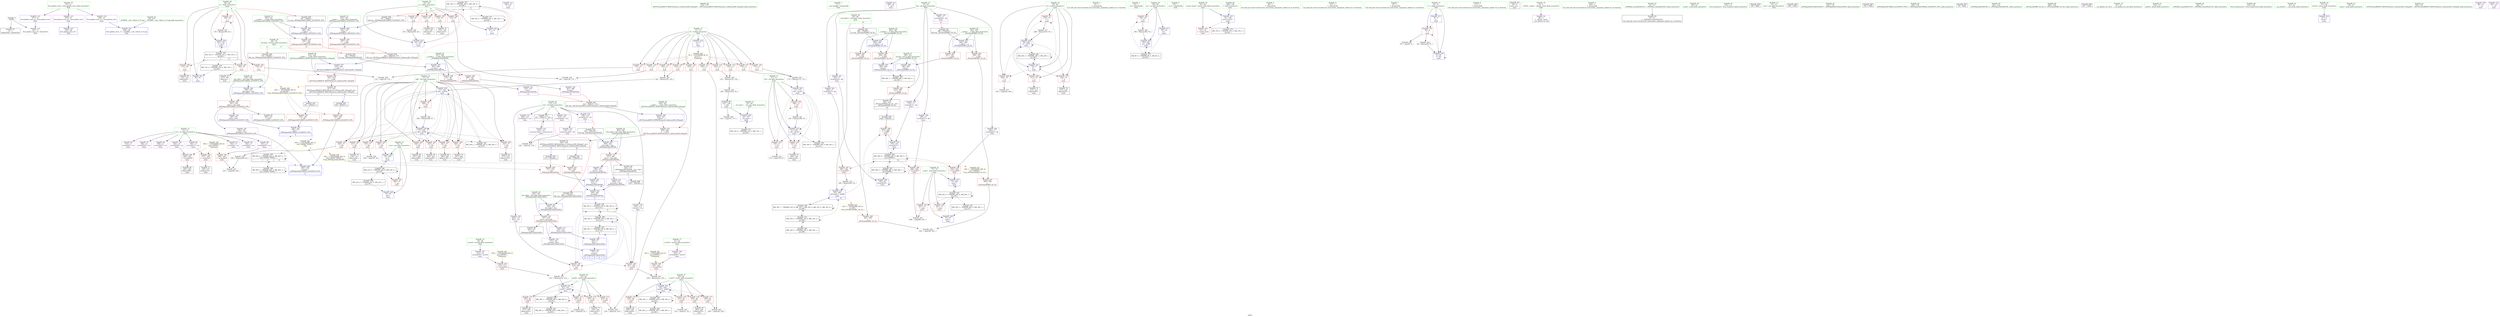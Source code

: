 digraph "SVFG" {
	label="SVFG";

	Node0x55ea14353310 [shape=record,color=grey,label="{NodeID: 0\nNullPtr}"];
	Node0x55ea14353310 -> Node0x55ea14380490[style=solid];
	Node0x55ea14353310 -> Node0x55ea14383330[style=solid];
	Node0x55ea14382160 [shape=record,color=red,label="{NodeID: 194\n357\<--342\n\<--__y.addr\n_ZNSt4pairIiiEC2IRiS2_Lb1EEEOT_OT0_\n|{<s0>14}}"];
	Node0x55ea14382160:s0 -> Node0x55ea143cec50[style=solid,color=red];
	Node0x55ea1437eba0 [shape=record,color=purple,label="{NodeID: 111\n146\<--23\n\<--.str\nmain\n}"];
	Node0x55ea1437d5f0 [shape=record,color=green,label="{NodeID: 28\n65\<--66\ni\<--i_field_insensitive\nmain\n|{|<s6>8}}"];
	Node0x55ea1437d5f0 -> Node0x55ea14385760[style=solid];
	Node0x55ea1437d5f0 -> Node0x55ea14385830[style=solid];
	Node0x55ea1437d5f0 -> Node0x55ea14385900[style=solid];
	Node0x55ea1437d5f0 -> Node0x55ea143859d0[style=solid];
	Node0x55ea1437d5f0 -> Node0x55ea14383840[style=solid];
	Node0x55ea1437d5f0 -> Node0x55ea14383ab0[style=solid];
	Node0x55ea1437d5f0:s6 -> Node0x55ea143cf230[style=solid,color=red];
	Node0x55ea14389670 [shape=record,color=black,label="{NodeID: 388\nMR_44V_2 = PHI(MR_44V_3, MR_44V_1, )\npts\{700000 700001 \}\n}"];
	Node0x55ea14389670 -> Node0x55ea143a5440[style=dashed];
	Node0x55ea14389670 -> Node0x55ea14389670[style=dashed];
	Node0x55ea14383910 [shape=record,color=blue,label="{NodeID: 222\n67\<--93\nj\<--\nmain\n}"];
	Node0x55ea14383910 -> Node0x55ea143a4a40[style=dashed];
	Node0x55ea14385350 [shape=record,color=red,label="{NodeID: 139\n193\<--11\n\<--S\nmain\n}"];
	Node0x55ea14385350 -> Node0x55ea14391970[style=solid];
	Node0x55ea1437fe80 [shape=record,color=green,label="{NodeID: 56\n375\<--376\n_ZSt7forwardIiEOT_RNSt16remove_referenceIS0_E4typeE\<--_ZSt7forwardIiEOT_RNSt16remove_referenceIS0_E4typeE_field_insensitive\n}"];
	Node0x55ea143cf230 [shape=record,color=black,label="{NodeID: 499\n336 = PHI(65, )\n1st arg _ZNSt4pairIiiEC2IRiS2_Lb1EEEOT_OT0_ }"];
	Node0x55ea143cf230 -> Node0x55ea1438ca70[style=solid];
	Node0x55ea14392870 [shape=record,color=grey,label="{NodeID: 333\n126 = cmp(122, 119, )\n}"];
	Node0x55ea1438ce80 [shape=record,color=blue,label="{NodeID: 250\n367\<--364\n__p.addr\<--__p\n_ZNSt4pairIiiEaSEOS0_\n}"];
	Node0x55ea1438ce80 -> Node0x55ea143824a0[style=dashed];
	Node0x55ea1438ce80 -> Node0x55ea14382570[style=dashed];
	Node0x55ea14386a10 [shape=record,color=red,label="{NodeID: 167\n299\<--77\n\<--i28\nmain\n}"];
	Node0x55ea14386a10 -> Node0x55ea14391c70[style=solid];
	Node0x55ea14381600 [shape=record,color=black,label="{NodeID: 84\n284\<--283\nidxprom76\<--\nmain\n}"];
	Node0x55ea1437b430 [shape=record,color=green,label="{NodeID: 1\n7\<--1\n__dso_handle\<--dummyObj\nGlob }"];
	Node0x55ea14382230 [shape=record,color=red,label="{NodeID: 195\n354\<--351\n\<--call\n_ZNSt4pairIiiEC2IRiS2_Lb1EEEOT_OT0_\n}"];
	Node0x55ea14382230 -> Node0x55ea1438cc10[style=solid];
	Node0x55ea1437ec70 [shape=record,color=purple,label="{NodeID: 112\n308\<--25\n\<--.str.1\nmain\n}"];
	Node0x55ea1437d6c0 [shape=record,color=green,label="{NodeID: 29\n67\<--68\nj\<--j_field_insensitive\nmain\n|{|<s6>8}}"];
	Node0x55ea1437d6c0 -> Node0x55ea14385aa0[style=solid];
	Node0x55ea1437d6c0 -> Node0x55ea14385b70[style=solid];
	Node0x55ea1437d6c0 -> Node0x55ea14385c40[style=solid];
	Node0x55ea1437d6c0 -> Node0x55ea14385d10[style=solid];
	Node0x55ea1437d6c0 -> Node0x55ea14383910[style=solid];
	Node0x55ea1437d6c0 -> Node0x55ea143839e0[style=solid];
	Node0x55ea1437d6c0:s6 -> Node0x55ea143cf340[style=solid,color=red];
	Node0x55ea143839e0 [shape=record,color=blue,label="{NodeID: 223\n67\<--165\nj\<--inc\nmain\n}"];
	Node0x55ea143839e0 -> Node0x55ea143a4a40[style=dashed];
	Node0x55ea14385420 [shape=record,color=red,label="{NodeID: 140\n235\<--11\n\<--S\nmain\n}"];
	Node0x55ea14385420 -> Node0x55ea143923f0[style=solid];
	Node0x55ea1437ff80 [shape=record,color=green,label="{NodeID: 57\n390\<--391\nretval\<--retval_field_insensitive\n_ZSt3maxIiERKT_S2_S2_\n}"];
	Node0x55ea1437ff80 -> Node0x55ea143827e0[style=solid];
	Node0x55ea1437ff80 -> Node0x55ea1438d290[style=solid];
	Node0x55ea1437ff80 -> Node0x55ea1438d360[style=solid];
	Node0x55ea143cf340 [shape=record,color=black,label="{NodeID: 500\n337 = PHI(67, )\n2nd arg _ZNSt4pairIiiEC2IRiS2_Lb1EEEOT_OT0_ }"];
	Node0x55ea143cf340 -> Node0x55ea1438cb40[style=solid];
	Node0x55ea143929f0 [shape=record,color=grey,label="{NodeID: 334\n229 = cmp(228, 93, )\n}"];
	Node0x55ea1438cf50 [shape=record,color=blue,label="{NodeID: 251\n378\<--377\nfirst2\<--\n_ZNSt4pairIiiEaSEOS0_\n}"];
	Node0x55ea1438cf50 -> Node0x55ea1438d020[style=dashed];
	Node0x55ea14386ae0 [shape=record,color=red,label="{NodeID: 168\n202\<--79\n\<--k\nmain\n}"];
	Node0x55ea14386ae0 -> Node0x55ea14392e70[style=solid];
	Node0x55ea143816d0 [shape=record,color=black,label="{NodeID: 85\n291\<--290\nidxprom80\<--\nmain\n}"];
	Node0x55ea1437b4c0 [shape=record,color=green,label="{NodeID: 2\n9\<--1\n\<--dummyObj\nCan only get source location for instruction, argument, global var or function.}"];
	Node0x55ea14382300 [shape=record,color=red,label="{NodeID: 196\n359\<--358\n\<--call2\n_ZNSt4pairIiiEC2IRiS2_Lb1EEEOT_OT0_\n}"];
	Node0x55ea14382300 -> Node0x55ea1438cce0[style=solid];
	Node0x55ea1437ed40 [shape=record,color=purple,label="{NodeID: 113\n435\<--27\nllvm.global_ctors_0\<--llvm.global_ctors\nGlob }"];
	Node0x55ea1437ed40 -> Node0x55ea14383130[style=solid];
	Node0x55ea1437d790 [shape=record,color=green,label="{NodeID: 30\n69\<--70\nref.tmp\<--ref.tmp_field_insensitive\nmain\n|{<s0>8|<s1>9}}"];
	Node0x55ea1437d790:s0 -> Node0x55ea143cf120[style=solid,color=red];
	Node0x55ea1437d790:s1 -> Node0x55ea143cf810[style=solid,color=red];
	Node0x55ea14383ab0 [shape=record,color=blue,label="{NodeID: 224\n65\<--170\ni\<--inc16\nmain\n}"];
	Node0x55ea14383ab0 -> Node0x55ea143a3640[style=dashed];
	Node0x55ea143854f0 [shape=record,color=red,label="{NodeID: 141\n239\<--11\n\<--S\nmain\n}"];
	Node0x55ea143854f0 -> Node0x55ea143935f0[style=solid];
	Node0x55ea14380050 [shape=record,color=green,label="{NodeID: 58\n392\<--393\n__a.addr\<--__a.addr_field_insensitive\n_ZSt3maxIiERKT_S2_S2_\n}"];
	Node0x55ea14380050 -> Node0x55ea143828b0[style=solid];
	Node0x55ea14380050 -> Node0x55ea14382980[style=solid];
	Node0x55ea14380050 -> Node0x55ea1438d0f0[style=solid];
	Node0x55ea143cf450 [shape=record,color=black,label="{NodeID: 501\n388 = PHI(255, )\n0th arg _ZSt3maxIiERKT_S2_S2_ }"];
	Node0x55ea143cf450 -> Node0x55ea1438d0f0[style=solid];
	Node0x55ea143b3ef0 [shape=record,color=yellow,style=double,label="{NodeID: 418\n36V_1 = ENCHI(MR_36V_0)\npts\{140000 \}\nFun[main]}"];
	Node0x55ea143b3ef0 -> Node0x55ea143874a0[style=dashed];
	Node0x55ea143b3ef0 -> Node0x55ea143878b0[style=dashed];
	Node0x55ea143b3ef0 -> Node0x55ea14387980[style=dashed];
	Node0x55ea14392b70 [shape=record,color=grey,label="{NodeID: 335\n232 = cmp(231, 93, )\n}"];
	Node0x55ea1438d020 [shape=record,color=blue,label="{NodeID: 252\n384\<--383\nsecond4\<--\n_ZNSt4pairIiiEaSEOS0_\n|{<s0>9}}"];
	Node0x55ea1438d020:s0 -> Node0x55ea143a4f40[style=dashed,color=blue];
	Node0x55ea14386bb0 [shape=record,color=red,label="{NodeID: 169\n211\<--79\n\<--k\nmain\n}"];
	Node0x55ea14386bb0 -> Node0x55ea14380de0[style=solid];
	Node0x55ea143817a0 [shape=record,color=black,label="{NodeID: 86\n328\<--327\n\<--this1\n_ZNSt4pairIiiEC2IiiLb1EEEv\n}"];
	Node0x55ea1437b770 [shape=record,color=green,label="{NodeID: 3\n23\<--1\n.str\<--dummyObj\nGlob }"];
	Node0x55ea143823d0 [shape=record,color=red,label="{NodeID: 197\n371\<--365\nthis1\<--this.addr\n_ZNSt4pairIiiEaSEOS0_\n}"];
	Node0x55ea143823d0 -> Node0x55ea14381940[style=solid];
	Node0x55ea143823d0 -> Node0x55ea143844b0[style=solid];
	Node0x55ea143823d0 -> Node0x55ea14384580[style=solid];
	Node0x55ea1437ee10 [shape=record,color=purple,label="{NodeID: 114\n436\<--27\nllvm.global_ctors_1\<--llvm.global_ctors\nGlob }"];
	Node0x55ea1437ee10 -> Node0x55ea14383230[style=solid];
	Node0x55ea1437d860 [shape=record,color=green,label="{NodeID: 31\n71\<--72\ni18\<--i18_field_insensitive\nmain\n}"];
	Node0x55ea1437d860 -> Node0x55ea14385de0[style=solid];
	Node0x55ea1437d860 -> Node0x55ea14385eb0[style=solid];
	Node0x55ea1437d860 -> Node0x55ea14385f80[style=solid];
	Node0x55ea1437d860 -> Node0x55ea14383b80[style=solid];
	Node0x55ea1437d860 -> Node0x55ea14383d20[style=solid];
	Node0x55ea14383b80 [shape=record,color=blue,label="{NodeID: 225\n71\<--175\ni18\<--mul19\nmain\n}"];
	Node0x55ea14383b80 -> Node0x55ea14385de0[style=dashed];
	Node0x55ea14383b80 -> Node0x55ea14385eb0[style=dashed];
	Node0x55ea14383b80 -> Node0x55ea14385f80[style=dashed];
	Node0x55ea14383b80 -> Node0x55ea14383d20[style=dashed];
	Node0x55ea14383b80 -> Node0x55ea143ab340[style=dashed];
	Node0x55ea143855c0 [shape=record,color=red,label="{NodeID: 142\n303\<--59\n\<--xx\nmain\n}"];
	Node0x55ea143855c0 -> Node0x55ea14391df0[style=solid];
	Node0x55ea14380120 [shape=record,color=green,label="{NodeID: 59\n394\<--395\n__b.addr\<--__b.addr_field_insensitive\n_ZSt3maxIiERKT_S2_S2_\n}"];
	Node0x55ea14380120 -> Node0x55ea14382a50[style=solid];
	Node0x55ea14380120 -> Node0x55ea14382b20[style=solid];
	Node0x55ea14380120 -> Node0x55ea1438d1c0[style=solid];
	Node0x55ea143cf590 [shape=record,color=black,label="{NodeID: 502\n389 = PHI(85, )\n1st arg _ZSt3maxIiERKT_S2_S2_ }"];
	Node0x55ea143cf590 -> Node0x55ea1438d1c0[style=solid];
	Node0x55ea14392cf0 [shape=record,color=grey,label="{NodeID: 336\n198 = cmp(197, 93, )\n}"];
	Node0x55ea1438d0f0 [shape=record,color=blue,label="{NodeID: 253\n392\<--388\n__a.addr\<--__a\n_ZSt3maxIiERKT_S2_S2_\n}"];
	Node0x55ea1438d0f0 -> Node0x55ea143828b0[style=dashed];
	Node0x55ea1438d0f0 -> Node0x55ea14382980[style=dashed];
	Node0x55ea14386c80 [shape=record,color=red,label="{NodeID: 170\n222\<--79\n\<--k\nmain\n}"];
	Node0x55ea14386c80 -> Node0x55ea14380f80[style=solid];
	Node0x55ea14381870 [shape=record,color=black,label="{NodeID: 87\n348\<--347\n\<--this1\n_ZNSt4pairIiiEC2IRiS2_Lb1EEEOT_OT0_\n}"];
	Node0x55ea1437b800 [shape=record,color=green,label="{NodeID: 4\n25\<--1\n.str.1\<--dummyObj\nGlob }"];
	Node0x55ea143a6d40 [shape=record,color=black,label="{NodeID: 364\nMR_38V_6 = PHI(MR_38V_9, MR_38V_5, )\npts\{180000 \}\n|{|<s7>10}}"];
	Node0x55ea143a6d40 -> Node0x55ea14387a50[style=dashed];
	Node0x55ea143a6d40 -> Node0x55ea14387b20[style=dashed];
	Node0x55ea143a6d40 -> Node0x55ea14387bf0[style=dashed];
	Node0x55ea143a6d40 -> Node0x55ea14387cc0[style=dashed];
	Node0x55ea143a6d40 -> Node0x55ea1438c250[style=dashed];
	Node0x55ea143a6d40 -> Node0x55ea143a6d40[style=dashed];
	Node0x55ea143a6d40 -> Node0x55ea14389170[style=dashed];
	Node0x55ea143a6d40:s7 -> Node0x55ea143b4700[style=dashed,color=red];
	Node0x55ea143824a0 [shape=record,color=red,label="{NodeID: 198\n372\<--367\n\<--__p.addr\n_ZNSt4pairIiiEaSEOS0_\n}"];
	Node0x55ea143824a0 -> Node0x55ea14384650[style=solid];
	Node0x55ea14383fe0 [shape=record,color=purple,label="{NodeID: 115\n437\<--27\nllvm.global_ctors_2\<--llvm.global_ctors\nGlob }"];
	Node0x55ea14383fe0 -> Node0x55ea14383330[style=solid];
	Node0x55ea1437d930 [shape=record,color=green,label="{NodeID: 32\n73\<--74\nmaxi\<--maxi_field_insensitive\nmain\n}"];
	Node0x55ea1437d930 -> Node0x55ea14386050[style=solid];
	Node0x55ea1437d930 -> Node0x55ea14386120[style=solid];
	Node0x55ea1437d930 -> Node0x55ea14383df0[style=solid];
	Node0x55ea1437d930 -> Node0x55ea1438c3f0[style=solid];
	Node0x55ea14383c50 [shape=record,color=blue,label="{NodeID: 226\n183\<--93\narrayidx24\<--\nmain\n}"];
	Node0x55ea14383c50 -> Node0x55ea14383c50[style=dashed];
	Node0x55ea14383c50 -> Node0x55ea143a6d40[style=dashed];
	Node0x55ea14383c50 -> Node0x55ea14389170[style=dashed];
	Node0x55ea14385690 [shape=record,color=red,label="{NodeID: 143\n312\<--61\n\<--saved_stack\nmain\n}"];
	Node0x55ea143801f0 [shape=record,color=green,label="{NodeID: 60\n419\<--420\n__t.addr\<--__t.addr_field_insensitive\n_ZSt7forwardIRiEOT_RNSt16remove_referenceIS1_E4typeE\n}"];
	Node0x55ea143801f0 -> Node0x55ea14382d90[style=solid];
	Node0x55ea143801f0 -> Node0x55ea1438d430[style=solid];
	Node0x55ea143cf6d0 [shape=record,color=black,label="{NodeID: 503\n363 = PHI(159, )\n0th arg _ZNSt4pairIiiEaSEOS0_ }"];
	Node0x55ea143cf6d0 -> Node0x55ea1438cdb0[style=solid];
	Node0x55ea143b40b0 [shape=record,color=yellow,style=double,label="{NodeID: 420\n40V_1 = ENCHI(MR_40V_0)\npts\{200000 \}\nFun[main]}"];
	Node0x55ea143b40b0 -> Node0x55ea14387640[style=dashed];
	Node0x55ea14392e70 [shape=record,color=grey,label="{NodeID: 337\n203 = cmp(202, 204, )\n}"];
	Node0x55ea1438d1c0 [shape=record,color=blue,label="{NodeID: 254\n394\<--389\n__b.addr\<--__b\n_ZSt3maxIiERKT_S2_S2_\n}"];
	Node0x55ea1438d1c0 -> Node0x55ea14382a50[style=dashed];
	Node0x55ea1438d1c0 -> Node0x55ea14382b20[style=dashed];
	Node0x55ea14386d50 [shape=record,color=red,label="{NodeID: 171\n279\<--79\n\<--k\nmain\n}"];
	Node0x55ea14386d50 -> Node0x55ea14391070[style=solid];
	Node0x55ea14381940 [shape=record,color=black,label="{NodeID: 88\n362\<--371\n_ZNSt4pairIiiEaSEOS0__ret\<--this1\n_ZNSt4pairIiiEaSEOS0_\n|{<s0>9}}"];
	Node0x55ea14381940:s0 -> Node0x55ea143ce1e0[style=solid,color=blue];
	Node0x55ea1437b8c0 [shape=record,color=green,label="{NodeID: 5\n28\<--1\n\<--dummyObj\nCan only get source location for instruction, argument, global var or function.}"];
	Node0x55ea143a7240 [shape=record,color=black,label="{NodeID: 365\nMR_32V_7 = PHI(MR_32V_6, MR_32V_4, MR_32V_4, MR_32V_4, MR_32V_4, )\npts\{86 \}\n}"];
	Node0x55ea143a7240 -> Node0x55ea1438c180[style=dashed];
	Node0x55ea143a7240 -> Node0x55ea143a2c40[style=dashed];
	Node0x55ea143a7240 -> Node0x55ea143a7240[style=dashed];
	Node0x55ea14382570 [shape=record,color=red,label="{NodeID: 199\n380\<--367\n\<--__p.addr\n_ZNSt4pairIiiEaSEOS0_\n}"];
	Node0x55ea14382570 -> Node0x55ea14384720[style=solid];
	Node0x55ea143840a0 [shape=record,color=purple,label="{NodeID: 116\n122\<--121\narrayctor.next\<--arrayctor.cur\nmain\n}"];
	Node0x55ea143840a0 -> Node0x55ea143904d0[style=solid];
	Node0x55ea143840a0 -> Node0x55ea14392870[style=solid];
	Node0x55ea1437da00 [shape=record,color=green,label="{NodeID: 33\n75\<--76\nans\<--ans_field_insensitive\nmain\n}"];
	Node0x55ea1437da00 -> Node0x55ea143861f0[style=solid];
	Node0x55ea1437da00 -> Node0x55ea14383ec0[style=solid];
	Node0x55ea1437da00 -> Node0x55ea1438c4c0[style=solid];
	Node0x55ea14383d20 [shape=record,color=blue,label="{NodeID: 227\n71\<--187\ni18\<--dec26\nmain\n}"];
	Node0x55ea14383d20 -> Node0x55ea14385de0[style=dashed];
	Node0x55ea14383d20 -> Node0x55ea14385eb0[style=dashed];
	Node0x55ea14383d20 -> Node0x55ea14385f80[style=dashed];
	Node0x55ea14383d20 -> Node0x55ea14383d20[style=dashed];
	Node0x55ea14383d20 -> Node0x55ea143ab340[style=dashed];
	Node0x55ea14385760 [shape=record,color=red,label="{NodeID: 144\n130\<--65\n\<--i\nmain\n}"];
	Node0x55ea14385760 -> Node0x55ea14392ff0[style=solid];
	Node0x55ea143802c0 [shape=record,color=green,label="{NodeID: 61\n426\<--427\n__t.addr\<--__t.addr_field_insensitive\n_ZSt7forwardIiEOT_RNSt16remove_referenceIS0_E4typeE\n}"];
	Node0x55ea143802c0 -> Node0x55ea14382e60[style=solid];
	Node0x55ea143802c0 -> Node0x55ea1438d500[style=solid];
	Node0x55ea143cf810 [shape=record,color=black,label="{NodeID: 504\n364 = PHI(69, )\n1st arg _ZNSt4pairIiiEaSEOS0_ }"];
	Node0x55ea143cf810 -> Node0x55ea1438ce80[style=solid];
	Node0x55ea143b4190 [shape=record,color=yellow,style=double,label="{NodeID: 421\n42V_1 = ENCHI(MR_42V_0)\npts\{220000 \}\nFun[main]}"];
	Node0x55ea143b4190 -> Node0x55ea143877e0[style=dashed];
	Node0x55ea14392ff0 [shape=record,color=grey,label="{NodeID: 338\n132 = cmp(130, 131, )\n}"];
	Node0x55ea1438d290 [shape=record,color=blue,label="{NodeID: 255\n390\<--404\nretval\<--\n_ZSt3maxIiERKT_S2_S2_\n}"];
	Node0x55ea1438d290 -> Node0x55ea143a8640[style=dashed];
	Node0x55ea14386e20 [shape=record,color=red,label="{NodeID: 172\n228\<--81\n\<--nextX\nmain\n}"];
	Node0x55ea14386e20 -> Node0x55ea143929f0[style=solid];
	Node0x55ea14381a10 [shape=record,color=black,label="{NodeID: 89\n387\<--410\n_ZSt3maxIiERKT_S2_S2__ret\<--\n_ZSt3maxIiERKT_S2_S2_\n|{<s0>10}}"];
	Node0x55ea14381a10:s0 -> Node0x55ea143ce410[style=solid,color=blue];
	Node0x55ea1437b980 [shape=record,color=green,label="{NodeID: 6\n93\<--1\n\<--dummyObj\nCan only get source location for instruction, argument, global var or function.}"];
	Node0x55ea14382640 [shape=record,color=red,label="{NodeID: 200\n377\<--374\n\<--call\n_ZNSt4pairIiiEaSEOS0_\n}"];
	Node0x55ea14382640 -> Node0x55ea1438cf50[style=solid];
	Node0x55ea14384170 [shape=record,color=purple,label="{NodeID: 117\n329\<--327\nfirst\<--this1\n_ZNSt4pairIiiEC2IiiLb1EEEv\n}"];
	Node0x55ea14384170 -> Node0x55ea1438c800[style=solid];
	Node0x55ea1437dad0 [shape=record,color=green,label="{NodeID: 34\n77\<--78\ni28\<--i28_field_insensitive\nmain\n}"];
	Node0x55ea1437dad0 -> Node0x55ea143862c0[style=solid];
	Node0x55ea1437dad0 -> Node0x55ea14386390[style=solid];
	Node0x55ea1437dad0 -> Node0x55ea14386460[style=solid];
	Node0x55ea1437dad0 -> Node0x55ea14386530[style=solid];
	Node0x55ea1437dad0 -> Node0x55ea14386600[style=solid];
	Node0x55ea1437dad0 -> Node0x55ea143866d0[style=solid];
	Node0x55ea1437dad0 -> Node0x55ea143867a0[style=solid];
	Node0x55ea1437dad0 -> Node0x55ea14386870[style=solid];
	Node0x55ea1437dad0 -> Node0x55ea14386940[style=solid];
	Node0x55ea1437dad0 -> Node0x55ea14386a10[style=solid];
	Node0x55ea1437dad0 -> Node0x55ea1438be80[style=solid];
	Node0x55ea1437dad0 -> Node0x55ea1438c590[style=solid];
	Node0x55ea14383df0 [shape=record,color=blue,label="{NodeID: 228\n73\<--97\nmaxi\<--\nmain\n}"];
	Node0x55ea14383df0 -> Node0x55ea143a0a40[style=dashed];
	Node0x55ea14385830 [shape=record,color=red,label="{NodeID: 145\n140\<--65\n\<--i\nmain\n}"];
	Node0x55ea14385830 -> Node0x55ea14380830[style=solid];
	Node0x55ea14380390 [shape=record,color=green,label="{NodeID: 62\n29\<--431\n_GLOBAL__sub_I_Harta_0_0.cpp\<--_GLOBAL__sub_I_Harta_0_0.cpp_field_insensitive\n}"];
	Node0x55ea14380390 -> Node0x55ea14383230[style=solid];
	Node0x55ea14393170 [shape=record,color=grey,label="{NodeID: 339\n138 = cmp(136, 137, )\n}"];
	Node0x55ea1438d360 [shape=record,color=blue,label="{NodeID: 256\n390\<--407\nretval\<--\n_ZSt3maxIiERKT_S2_S2_\n}"];
	Node0x55ea1438d360 -> Node0x55ea143a8640[style=dashed];
	Node0x55ea14386ef0 [shape=record,color=red,label="{NodeID: 173\n234\<--81\n\<--nextX\nmain\n}"];
	Node0x55ea14386ef0 -> Node0x55ea143923f0[style=solid];
	Node0x55ea14381ae0 [shape=record,color=black,label="{NodeID: 90\n417\<--422\n_ZSt7forwardIRiEOT_RNSt16remove_referenceIS1_E4typeE_ret\<--\n_ZSt7forwardIRiEOT_RNSt16remove_referenceIS1_E4typeE\n|{<s0>13|<s1>14}}"];
	Node0x55ea14381ae0:s0 -> Node0x55ea143ce780[style=solid,color=blue];
	Node0x55ea14381ae0:s1 -> Node0x55ea143ce890[style=solid,color=blue];
	Node0x55ea1437ba40 [shape=record,color=green,label="{NodeID: 7\n97\<--1\n\<--dummyObj\nCan only get source location for instruction, argument, global var or function.}"];
	Node0x55ea143a7c40 [shape=record,color=black,label="{NodeID: 367\nMR_34V_7 = PHI(MR_34V_8, MR_34V_2, )\npts\{114 \}\n|{<s0>6}}"];
	Node0x55ea143a7c40:s0 -> Node0x55ea1438c800[style=dashed,color=red];
	Node0x55ea14382710 [shape=record,color=red,label="{NodeID: 201\n383\<--382\n\<--call3\n_ZNSt4pairIiiEaSEOS0_\n}"];
	Node0x55ea14382710 -> Node0x55ea1438d020[style=solid];
	Node0x55ea14384240 [shape=record,color=purple,label="{NodeID: 118\n331\<--327\nsecond\<--this1\n_ZNSt4pairIiiEC2IiiLb1EEEv\n}"];
	Node0x55ea14384240 -> Node0x55ea1438c8d0[style=solid];
	Node0x55ea1437dba0 [shape=record,color=green,label="{NodeID: 35\n79\<--80\nk\<--k_field_insensitive\nmain\n}"];
	Node0x55ea1437dba0 -> Node0x55ea14386ae0[style=solid];
	Node0x55ea1437dba0 -> Node0x55ea14386bb0[style=solid];
	Node0x55ea1437dba0 -> Node0x55ea14386c80[style=solid];
	Node0x55ea1437dba0 -> Node0x55ea14386d50[style=solid];
	Node0x55ea1437dba0 -> Node0x55ea1438bf10[style=solid];
	Node0x55ea1437dba0 -> Node0x55ea1438c320[style=solid];
	Node0x55ea143904d0 [shape=record,color=black,label="{NodeID: 312\n121 = PHI(113, 122, )\n|{|<s1>6}}"];
	Node0x55ea143904d0 -> Node0x55ea143840a0[style=solid];
	Node0x55ea143904d0:s1 -> Node0x55ea143cee60[style=solid,color=red];
	Node0x55ea14383ec0 [shape=record,color=blue,label="{NodeID: 229\n75\<--93\nans\<--\nmain\n}"];
	Node0x55ea14383ec0 -> Node0x55ea143a0f40[style=dashed];
	Node0x55ea14385900 [shape=record,color=red,label="{NodeID: 146\n151\<--65\n\<--i\nmain\n}"];
	Node0x55ea14385900 -> Node0x55ea143809d0[style=solid];
	Node0x55ea14380490 [shape=record,color=black,label="{NodeID: 63\n2\<--3\ndummyVal\<--dummyVal\n}"];
	Node0x55ea143b4350 [shape=record,color=yellow,style=double,label="{NodeID: 423\n32V_1 = ENCHI(MR_32V_0)\npts\{86 \}\nFun[_ZSt3maxIiERKT_S2_S2_]}"];
	Node0x55ea143b4350 -> Node0x55ea14382cc0[style=dashed];
	Node0x55ea143932f0 [shape=record,color=grey,label="{NodeID: 340\n99 = cmp(95, 9, )\n}"];
	Node0x55ea1438d430 [shape=record,color=blue,label="{NodeID: 257\n419\<--418\n__t.addr\<--__t\n_ZSt7forwardIRiEOT_RNSt16remove_referenceIS1_E4typeE\n}"];
	Node0x55ea1438d430 -> Node0x55ea14382d90[style=dashed];
	Node0x55ea14386fc0 [shape=record,color=red,label="{NodeID: 174\n242\<--81\n\<--nextX\nmain\n}"];
	Node0x55ea14386fc0 -> Node0x55ea14381050[style=solid];
	Node0x55ea14381bb0 [shape=record,color=black,label="{NodeID: 91\n424\<--429\n_ZSt7forwardIiEOT_RNSt16remove_referenceIS0_E4typeE_ret\<--\n_ZSt7forwardIiEOT_RNSt16remove_referenceIS0_E4typeE\n|{<s0>15|<s1>16}}"];
	Node0x55ea14381bb0:s0 -> Node0x55ea143ce9d0[style=solid,color=blue];
	Node0x55ea14381bb0:s1 -> Node0x55ea143ceb10[style=solid,color=blue];
	Node0x55ea1437c320 [shape=record,color=green,label="{NodeID: 8\n117\<--1\n\<--dummyObj\nCan only get source location for instruction, argument, global var or function.}"];
	Node0x55ea143827e0 [shape=record,color=red,label="{NodeID: 202\n410\<--390\n\<--retval\n_ZSt3maxIiERKT_S2_S2_\n}"];
	Node0x55ea143827e0 -> Node0x55ea14381a10[style=solid];
	Node0x55ea14384310 [shape=record,color=purple,label="{NodeID: 119\n349\<--347\nfirst\<--this1\n_ZNSt4pairIiiEC2IRiS2_Lb1EEEOT_OT0_\n}"];
	Node0x55ea14384310 -> Node0x55ea1438cc10[style=solid];
	Node0x55ea1437dc70 [shape=record,color=green,label="{NodeID: 36\n81\<--82\nnextX\<--nextX_field_insensitive\nmain\n}"];
	Node0x55ea1437dc70 -> Node0x55ea14386e20[style=solid];
	Node0x55ea1437dc70 -> Node0x55ea14386ef0[style=solid];
	Node0x55ea1437dc70 -> Node0x55ea14386fc0[style=solid];
	Node0x55ea1437dc70 -> Node0x55ea14387090[style=solid];
	Node0x55ea1437dc70 -> Node0x55ea1438bfe0[style=solid];
	Node0x55ea14390a70 [shape=record,color=grey,label="{NodeID: 313\n266 = Binary(265, 93, )\n}"];
	Node0x55ea14390a70 -> Node0x55ea1438c180[style=solid];
	Node0x55ea1438be80 [shape=record,color=blue,label="{NodeID: 230\n77\<--194\ni28\<--mul29\nmain\n}"];
	Node0x55ea1438be80 -> Node0x55ea143862c0[style=dashed];
	Node0x55ea1438be80 -> Node0x55ea14386390[style=dashed];
	Node0x55ea1438be80 -> Node0x55ea14386460[style=dashed];
	Node0x55ea1438be80 -> Node0x55ea14386530[style=dashed];
	Node0x55ea1438be80 -> Node0x55ea14386600[style=dashed];
	Node0x55ea1438be80 -> Node0x55ea143866d0[style=dashed];
	Node0x55ea1438be80 -> Node0x55ea143867a0[style=dashed];
	Node0x55ea1438be80 -> Node0x55ea14386870[style=dashed];
	Node0x55ea1438be80 -> Node0x55ea14386940[style=dashed];
	Node0x55ea1438be80 -> Node0x55ea14386a10[style=dashed];
	Node0x55ea1438be80 -> Node0x55ea1438c590[style=dashed];
	Node0x55ea1438be80 -> Node0x55ea143ac240[style=dashed];
	Node0x55ea143859d0 [shape=record,color=red,label="{NodeID: 147\n169\<--65\n\<--i\nmain\n}"];
	Node0x55ea143859d0 -> Node0x55ea14391f70[style=solid];
	Node0x55ea14380590 [shape=record,color=black,label="{NodeID: 64\n56\<--9\nmain_ret\<--\nmain\n}"];
	Node0x55ea14393470 [shape=record,color=grey,label="{NodeID: 341\n288 = cmp(286, 287, )\n}"];
	Node0x55ea1438d500 [shape=record,color=blue,label="{NodeID: 258\n426\<--425\n__t.addr\<--__t\n_ZSt7forwardIiEOT_RNSt16remove_referenceIS0_E4typeE\n}"];
	Node0x55ea1438d500 -> Node0x55ea14382e60[style=dashed];
	Node0x55ea14387090 [shape=record,color=red,label="{NodeID: 175\n256\<--81\n\<--nextX\nmain\n}"];
	Node0x55ea14387090 -> Node0x55ea143812c0[style=solid];
	Node0x55ea14381c80 [shape=record,color=purple,label="{NodeID: 92\n38\<--4\n\<--_ZStL8__ioinit\n__cxx_global_var_init\n}"];
	Node0x55ea1437c3b0 [shape=record,color=green,label="{NodeID: 9\n204\<--1\n\<--dummyObj\nCan only get source location for instruction, argument, global var or function.}"];
	Node0x55ea143a8640 [shape=record,color=black,label="{NodeID: 369\nMR_68V_3 = PHI(MR_68V_4, MR_68V_2, )\npts\{391 \}\n}"];
	Node0x55ea143a8640 -> Node0x55ea143827e0[style=dashed];
	Node0x55ea143828b0 [shape=record,color=red,label="{NodeID: 203\n398\<--392\n\<--__a.addr\n_ZSt3maxIiERKT_S2_S2_\n}"];
	Node0x55ea143828b0 -> Node0x55ea14382bf0[style=solid];
	Node0x55ea143843e0 [shape=record,color=purple,label="{NodeID: 120\n356\<--347\nsecond\<--this1\n_ZNSt4pairIiiEC2IRiS2_Lb1EEEOT_OT0_\n}"];
	Node0x55ea143843e0 -> Node0x55ea1438cce0[style=solid];
	Node0x55ea1437dd40 [shape=record,color=green,label="{NodeID: 37\n83\<--84\nnextY\<--nextY_field_insensitive\nmain\n}"];
	Node0x55ea1437dd40 -> Node0x55ea14387160[style=solid];
	Node0x55ea1437dd40 -> Node0x55ea14387230[style=solid];
	Node0x55ea1437dd40 -> Node0x55ea14387300[style=solid];
	Node0x55ea1437dd40 -> Node0x55ea143873d0[style=solid];
	Node0x55ea1437dd40 -> Node0x55ea1438c0b0[style=solid];
	Node0x55ea14390bf0 [shape=record,color=grey,label="{NodeID: 314\n226 = Binary(221, 225, )\n}"];
	Node0x55ea14390bf0 -> Node0x55ea1438c0b0[style=solid];
	Node0x55ea1438bf10 [shape=record,color=blue,label="{NodeID: 231\n79\<--9\nk\<--\nmain\n}"];
	Node0x55ea1438bf10 -> Node0x55ea14386ae0[style=dashed];
	Node0x55ea1438bf10 -> Node0x55ea14386bb0[style=dashed];
	Node0x55ea1438bf10 -> Node0x55ea14386c80[style=dashed];
	Node0x55ea1438bf10 -> Node0x55ea14386d50[style=dashed];
	Node0x55ea1438bf10 -> Node0x55ea1438bf10[style=dashed];
	Node0x55ea1438bf10 -> Node0x55ea1438c320[style=dashed];
	Node0x55ea1438bf10 -> Node0x55ea143ac740[style=dashed];
	Node0x55ea14385aa0 [shape=record,color=red,label="{NodeID: 148\n136\<--67\n\<--j\nmain\n}"];
	Node0x55ea14385aa0 -> Node0x55ea14393170[style=solid];
	Node0x55ea14380660 [shape=record,color=black,label="{NodeID: 65\n40\<--41\n\<--_ZNSt8ios_base4InitD1Ev\nCan only get source location for instruction, argument, global var or function.}"];
	Node0x55ea143935f0 [shape=record,color=grey,label="{NodeID: 342\n240 = cmp(238, 239, )\n}"];
	Node0x55ea14387160 [shape=record,color=red,label="{NodeID: 176\n231\<--83\n\<--nextY\nmain\n}"];
	Node0x55ea14387160 -> Node0x55ea14392b70[style=solid];
	Node0x55ea14381d50 [shape=record,color=purple,label="{NodeID: 93\n142\<--13\narrayidx\<--arr\nmain\n}"];
	Node0x55ea1437c4b0 [shape=record,color=green,label="{NodeID: 10\n4\<--6\n_ZStL8__ioinit\<--_ZStL8__ioinit_field_insensitive\nGlob }"];
	Node0x55ea1437c4b0 -> Node0x55ea14381c80[style=solid];
	Node0x55ea14382980 [shape=record,color=red,label="{NodeID: 204\n407\<--392\n\<--__a.addr\n_ZSt3maxIiERKT_S2_S2_\n}"];
	Node0x55ea14382980 -> Node0x55ea1438d360[style=solid];
	Node0x55ea143844b0 [shape=record,color=purple,label="{NodeID: 121\n378\<--371\nfirst2\<--this1\n_ZNSt4pairIiiEaSEOS0_\n}"];
	Node0x55ea143844b0 -> Node0x55ea1438cf50[style=solid];
	Node0x55ea1437de10 [shape=record,color=green,label="{NodeID: 38\n85\<--86\nref.tmp61\<--ref.tmp61_field_insensitive\nmain\n|{|<s1>10}}"];
	Node0x55ea1437de10 -> Node0x55ea1438c180[style=solid];
	Node0x55ea1437de10:s1 -> Node0x55ea143cf590[style=solid,color=red];
	Node0x55ea14390d70 [shape=record,color=grey,label="{NodeID: 315\n215 = Binary(210, 214, )\n}"];
	Node0x55ea14390d70 -> Node0x55ea1438bfe0[style=solid];
	Node0x55ea1438bfe0 [shape=record,color=blue,label="{NodeID: 232\n81\<--215\nnextX\<--add40\nmain\n}"];
	Node0x55ea1438bfe0 -> Node0x55ea14386e20[style=dashed];
	Node0x55ea1438bfe0 -> Node0x55ea14386ef0[style=dashed];
	Node0x55ea1438bfe0 -> Node0x55ea14386fc0[style=dashed];
	Node0x55ea1438bfe0 -> Node0x55ea14387090[style=dashed];
	Node0x55ea1438bfe0 -> Node0x55ea1438bfe0[style=dashed];
	Node0x55ea1438bfe0 -> Node0x55ea143a2240[style=dashed];
	Node0x55ea14385b70 [shape=record,color=red,label="{NodeID: 149\n143\<--67\n\<--j\nmain\n}"];
	Node0x55ea14385b70 -> Node0x55ea14380900[style=solid];
	Node0x55ea14380760 [shape=record,color=black,label="{NodeID: 66\n107\<--106\n\<--add\nmain\n}"];
	Node0x55ea14380760 -> Node0x55ea14383770[style=solid];
	Node0x55ea14380760 -> Node0x55ea143920f0[style=solid];
	Node0x55ea14387230 [shape=record,color=red,label="{NodeID: 177\n238\<--83\n\<--nextY\nmain\n}"];
	Node0x55ea14387230 -> Node0x55ea143935f0[style=solid];
	Node0x55ea14381e20 [shape=record,color=purple,label="{NodeID: 94\n145\<--13\narrayidx6\<--arr\nmain\n}"];
	Node0x55ea1437c5b0 [shape=record,color=green,label="{NodeID: 11\n8\<--10\nt\<--t_field_insensitive\nGlob }"];
	Node0x55ea1437c5b0 -> Node0x55ea14384cd0[style=solid];
	Node0x55ea1437c5b0 -> Node0x55ea14382f30[style=solid];
	Node0x55ea1437c5b0 -> Node0x55ea143835d0[style=solid];
	Node0x55ea14382a50 [shape=record,color=red,label="{NodeID: 205\n400\<--394\n\<--__b.addr\n_ZSt3maxIiERKT_S2_S2_\n}"];
	Node0x55ea14382a50 -> Node0x55ea14382cc0[style=solid];
	Node0x55ea14384580 [shape=record,color=purple,label="{NodeID: 122\n384\<--371\nsecond4\<--this1\n_ZNSt4pairIiiEaSEOS0_\n}"];
	Node0x55ea14384580 -> Node0x55ea1438d020[style=solid];
	Node0x55ea1437dee0 [shape=record,color=green,label="{NodeID: 39\n90\<--91\nscanf\<--scanf_field_insensitive\n}"];
	Node0x55ea14390ef0 [shape=record,color=grey,label="{NodeID: 316\n250 = Binary(249, 93, )\n}"];
	Node0x55ea14390ef0 -> Node0x55ea14392570[style=solid];
	Node0x55ea1438c0b0 [shape=record,color=blue,label="{NodeID: 233\n83\<--226\nnextY\<--add45\nmain\n}"];
	Node0x55ea1438c0b0 -> Node0x55ea14387160[style=dashed];
	Node0x55ea1438c0b0 -> Node0x55ea14387230[style=dashed];
	Node0x55ea1438c0b0 -> Node0x55ea14387300[style=dashed];
	Node0x55ea1438c0b0 -> Node0x55ea143873d0[style=dashed];
	Node0x55ea1438c0b0 -> Node0x55ea1438c0b0[style=dashed];
	Node0x55ea1438c0b0 -> Node0x55ea143a2740[style=dashed];
	Node0x55ea14385c40 [shape=record,color=red,label="{NodeID: 150\n154\<--67\n\<--j\nmain\n}"];
	Node0x55ea14385c40 -> Node0x55ea14380aa0[style=solid];
	Node0x55ea14380830 [shape=record,color=black,label="{NodeID: 67\n141\<--140\nidxprom\<--\nmain\n}"];
	Node0x55ea143b4700 [shape=record,color=yellow,style=double,label="{NodeID: 427\n38V_1 = ENCHI(MR_38V_0)\npts\{180000 \}\nFun[_ZSt3maxIiERKT_S2_S2_]}"];
	Node0x55ea143b4700 -> Node0x55ea14382bf0[style=dashed];
	Node0x55ea14387300 [shape=record,color=red,label="{NodeID: 178\n245\<--83\n\<--nextY\nmain\n}"];
	Node0x55ea14387300 -> Node0x55ea14381120[style=solid];
	Node0x55ea14381ef0 [shape=record,color=purple,label="{NodeID: 95\n153\<--13\narrayidx9\<--arr\nmain\n}"];
	Node0x55ea1437c6b0 [shape=record,color=green,label="{NodeID: 12\n11\<--12\nS\<--S_field_insensitive\nGlob }"];
	Node0x55ea1437c6b0 -> Node0x55ea14384da0[style=solid];
	Node0x55ea1437c6b0 -> Node0x55ea14384e70[style=solid];
	Node0x55ea1437c6b0 -> Node0x55ea14384f40[style=solid];
	Node0x55ea1437c6b0 -> Node0x55ea14385010[style=solid];
	Node0x55ea1437c6b0 -> Node0x55ea143850e0[style=solid];
	Node0x55ea1437c6b0 -> Node0x55ea143851b0[style=solid];
	Node0x55ea1437c6b0 -> Node0x55ea14385280[style=solid];
	Node0x55ea1437c6b0 -> Node0x55ea14385350[style=solid];
	Node0x55ea1437c6b0 -> Node0x55ea14385420[style=solid];
	Node0x55ea1437c6b0 -> Node0x55ea143854f0[style=solid];
	Node0x55ea1437c6b0 -> Node0x55ea14383030[style=solid];
	Node0x55ea14382b20 [shape=record,color=red,label="{NodeID: 206\n404\<--394\n\<--__b.addr\n_ZSt3maxIiERKT_S2_S2_\n}"];
	Node0x55ea14382b20 -> Node0x55ea1438d290[style=solid];
	Node0x55ea14384650 [shape=record,color=purple,label="{NodeID: 123\n373\<--372\nfirst\<--\n_ZNSt4pairIiiEaSEOS0_\n|{<s0>15}}"];
	Node0x55ea14384650:s0 -> Node0x55ea143cef70[style=solid,color=red];
	Node0x55ea1437dfe0 [shape=record,color=green,label="{NodeID: 40\n108\<--109\n\<--field_insensitive\nmain\n}"];
	Node0x55ea1437dfe0 -> Node0x55ea143836a0[style=solid];
	Node0x55ea143b8690 [shape=record,color=yellow,style=double,label="{NodeID: 483\n44V_5 = CSCHI(MR_44V_4)\npts\{700000 700001 \}\nCS[]|{|<s1>9}}"];
	Node0x55ea143b8690 -> Node0x55ea143a5440[style=dashed];
	Node0x55ea143b8690:s1 -> Node0x55ea143b47e0[style=dashed,color=red];
	Node0x55ea143a1cf0 [shape=record,color=yellow,style=double,label="{NodeID: 400\n59V_1 = ENCHI(MR_59V_0)\npts\{66 68 \}\nFun[_ZNSt4pairIiiEC2IRiS2_Lb1EEEOT_OT0_]}"];
	Node0x55ea143a1cf0 -> Node0x55ea14382230[style=dashed];
	Node0x55ea143a1cf0 -> Node0x55ea14382300[style=dashed];
	Node0x55ea14391070 [shape=record,color=grey,label="{NodeID: 317\n280 = Binary(279, 93, )\n}"];
	Node0x55ea14391070 -> Node0x55ea1438c320[style=solid];
	Node0x55ea1438c180 [shape=record,color=blue,label="{NodeID: 234\n85\<--266\nref.tmp61\<--add68\nmain\n|{|<s2>10}}"];
	Node0x55ea1438c180 -> Node0x55ea14387b20[style=dashed];
	Node0x55ea1438c180 -> Node0x55ea143a7240[style=dashed];
	Node0x55ea1438c180:s2 -> Node0x55ea143b4350[style=dashed,color=red];
	Node0x55ea14385d10 [shape=record,color=red,label="{NodeID: 151\n164\<--67\n\<--j\nmain\n}"];
	Node0x55ea14385d10 -> Node0x55ea143914f0[style=solid];
	Node0x55ea14380900 [shape=record,color=black,label="{NodeID: 68\n144\<--143\nidxprom5\<--\nmain\n}"];
	Node0x55ea143b47e0 [shape=record,color=yellow,style=double,label="{NodeID: 428\n44V_1 = ENCHI(MR_44V_0)\npts\{700000 700001 \}\nFun[_ZNSt4pairIiiEaSEOS0_]}"];
	Node0x55ea143b47e0 -> Node0x55ea14382640[style=dashed];
	Node0x55ea143b47e0 -> Node0x55ea14382710[style=dashed];
	Node0x55ea143a0a40 [shape=record,color=black,label="{NodeID: 345\nMR_20V_4 = PHI(MR_20V_6, MR_20V_3, )\npts\{74 \}\n}"];
	Node0x55ea143a0a40 -> Node0x55ea14386050[style=dashed];
	Node0x55ea143a0a40 -> Node0x55ea14386120[style=dashed];
	Node0x55ea143a0a40 -> Node0x55ea1438c3f0[style=dashed];
	Node0x55ea143a0a40 -> Node0x55ea143a0a40[style=dashed];
	Node0x55ea143a0a40 -> Node0x55ea143ab840[style=dashed];
	Node0x55ea143873d0 [shape=record,color=red,label="{NodeID: 179\n259\<--83\n\<--nextY\nmain\n}"];
	Node0x55ea143873d0 -> Node0x55ea14381390[style=solid];
	Node0x55ea1437ef90 [shape=record,color=purple,label="{NodeID: 96\n156\<--13\narrayidx11\<--arr\nmain\n}"];
	Node0x55ea1437ef90 -> Node0x55ea143874a0[style=solid];
	Node0x55ea1437c7b0 [shape=record,color=green,label="{NodeID: 13\n13\<--14\narr\<--arr_field_insensitive\nGlob }"];
	Node0x55ea1437c7b0 -> Node0x55ea14381d50[style=solid];
	Node0x55ea1437c7b0 -> Node0x55ea14381e20[style=solid];
	Node0x55ea1437c7b0 -> Node0x55ea14381ef0[style=solid];
	Node0x55ea1437c7b0 -> Node0x55ea1437ef90[style=solid];
	Node0x55ea1437c7b0 -> Node0x55ea1437f060[style=solid];
	Node0x55ea1437c7b0 -> Node0x55ea1437f130[style=solid];
	Node0x55ea1437c7b0 -> Node0x55ea1437f200[style=solid];
	Node0x55ea1437c7b0 -> Node0x55ea1437f2d0[style=solid];
	Node0x55ea143a9a40 [shape=record,color=black,label="{NodeID: 373\nMR_8V_3 = PHI(MR_8V_4, MR_8V_2, )\npts\{60 \}\n}"];
	Node0x55ea143a9a40 -> Node0x55ea143855c0[style=dashed];
	Node0x55ea143a9a40 -> Node0x55ea1438c660[style=dashed];
	Node0x55ea14382bf0 [shape=record,color=red,label="{NodeID: 207\n399\<--398\n\<--\n_ZSt3maxIiERKT_S2_S2_\n}"];
	Node0x55ea14382bf0 -> Node0x55ea14392270[style=solid];
	Node0x55ea14384720 [shape=record,color=purple,label="{NodeID: 124\n381\<--380\nsecond\<--\n_ZNSt4pairIiiEaSEOS0_\n|{<s0>16}}"];
	Node0x55ea14384720:s0 -> Node0x55ea143cef70[style=solid,color=red];
	Node0x55ea1437e0b0 [shape=record,color=green,label="{NodeID: 41\n110\<--111\nllvm.stacksave\<--llvm.stacksave_field_insensitive\n}"];
	Node0x55ea143ccd60 [shape=record,color=black,label="{NodeID: 484\n89 = PHI()\n}"];
	Node0x55ea143911f0 [shape=record,color=grey,label="{NodeID: 318\n175 = Binary(173, 174, )\n}"];
	Node0x55ea143911f0 -> Node0x55ea14383b80[style=solid];
	Node0x55ea1438c250 [shape=record,color=blue,label="{NodeID: 235\n274\<--271\narrayidx71\<--\nmain\n}"];
	Node0x55ea1438c250 -> Node0x55ea143a6d40[style=dashed];
	Node0x55ea14385de0 [shape=record,color=red,label="{NodeID: 152\n178\<--71\n\<--i18\nmain\n}"];
	Node0x55ea14385de0 -> Node0x55ea143926f0[style=solid];
	Node0x55ea143809d0 [shape=record,color=black,label="{NodeID: 69\n152\<--151\nidxprom8\<--\nmain\n}"];
	Node0x55ea143a0f40 [shape=record,color=black,label="{NodeID: 346\nMR_22V_4 = PHI(MR_22V_6, MR_22V_3, )\npts\{76 \}\n}"];
	Node0x55ea143a0f40 -> Node0x55ea143861f0[style=dashed];
	Node0x55ea143a0f40 -> Node0x55ea1438c4c0[style=dashed];
	Node0x55ea143a0f40 -> Node0x55ea143a0f40[style=dashed];
	Node0x55ea143a0f40 -> Node0x55ea143abd40[style=dashed];
	Node0x55ea143874a0 [shape=record,color=red,label="{NodeID: 180\n157\<--156\n\<--arrayidx11\nmain\n}"];
	Node0x55ea143874a0 -> Node0x55ea14380b70[style=solid];
	Node0x55ea1437f060 [shape=record,color=purple,label="{NodeID: 97\n244\<--13\narrayidx53\<--arr\nmain\n}"];
	Node0x55ea1437c8b0 [shape=record,color=green,label="{NodeID: 14\n15\<--16\npos\<--pos_field_insensitive\nGlob }"];
	Node0x55ea143a9f40 [shape=record,color=black,label="{NodeID: 374\nMR_10V_2 = PHI(MR_10V_3, MR_10V_1, )\npts\{62 \}\n}"];
	Node0x55ea143a9f40 -> Node0x55ea143836a0[style=dashed];
	Node0x55ea14382cc0 [shape=record,color=red,label="{NodeID: 208\n401\<--400\n\<--\n_ZSt3maxIiERKT_S2_S2_\n}"];
	Node0x55ea14382cc0 -> Node0x55ea14392270[style=solid];
	Node0x55ea143847f0 [shape=record,color=purple,label="{NodeID: 125\n119\<--113\narrayctor.end\<--vla\nmain\n}"];
	Node0x55ea143847f0 -> Node0x55ea14392870[style=solid];
	Node0x55ea1437e1b0 [shape=record,color=green,label="{NodeID: 42\n113\<--114\nvla\<--vla_field_insensitive\nmain\n}"];
	Node0x55ea1437e1b0 -> Node0x55ea143847f0[style=solid];
	Node0x55ea1437e1b0 -> Node0x55ea143848c0[style=solid];
	Node0x55ea1437e1b0 -> Node0x55ea14384990[style=solid];
	Node0x55ea1437e1b0 -> Node0x55ea14384a60[style=solid];
	Node0x55ea1437e1b0 -> Node0x55ea14384b30[style=solid];
	Node0x55ea1437e1b0 -> Node0x55ea14384c00[style=solid];
	Node0x55ea1437e1b0 -> Node0x55ea143904d0[style=solid];
	Node0x55ea143cdee0 [shape=record,color=black,label="{NodeID: 485\n309 = PHI()\n}"];
	Node0x55ea143a1ee0 [shape=record,color=yellow,style=double,label="{NodeID: 402\n4V_1 = ENCHI(MR_4V_0)\npts\{12 \}\nFun[main]}"];
	Node0x55ea143a1ee0 -> Node0x55ea14384da0[style=dashed];
	Node0x55ea143a1ee0 -> Node0x55ea14384e70[style=dashed];
	Node0x55ea143a1ee0 -> Node0x55ea14384f40[style=dashed];
	Node0x55ea143a1ee0 -> Node0x55ea14385010[style=dashed];
	Node0x55ea143a1ee0 -> Node0x55ea143850e0[style=dashed];
	Node0x55ea143a1ee0 -> Node0x55ea143851b0[style=dashed];
	Node0x55ea143a1ee0 -> Node0x55ea14385280[style=dashed];
	Node0x55ea143a1ee0 -> Node0x55ea14385350[style=dashed];
	Node0x55ea143a1ee0 -> Node0x55ea14385420[style=dashed];
	Node0x55ea143a1ee0 -> Node0x55ea143854f0[style=dashed];
	Node0x55ea14391370 [shape=record,color=grey,label="{NodeID: 319\n106 = Binary(105, 93, )\n}"];
	Node0x55ea14391370 -> Node0x55ea14380760[style=solid];
	Node0x55ea1438c320 [shape=record,color=blue,label="{NodeID: 236\n79\<--280\nk\<--inc74\nmain\n}"];
	Node0x55ea1438c320 -> Node0x55ea14386ae0[style=dashed];
	Node0x55ea1438c320 -> Node0x55ea14386bb0[style=dashed];
	Node0x55ea1438c320 -> Node0x55ea14386c80[style=dashed];
	Node0x55ea1438c320 -> Node0x55ea14386d50[style=dashed];
	Node0x55ea1438c320 -> Node0x55ea1438bf10[style=dashed];
	Node0x55ea1438c320 -> Node0x55ea1438c320[style=dashed];
	Node0x55ea1438c320 -> Node0x55ea143ac740[style=dashed];
	Node0x55ea14385eb0 [shape=record,color=red,label="{NodeID: 153\n181\<--71\n\<--i18\nmain\n}"];
	Node0x55ea14385eb0 -> Node0x55ea14380c40[style=solid];
	Node0x55ea14380aa0 [shape=record,color=black,label="{NodeID: 70\n155\<--154\nidxprom10\<--\nmain\n}"];
	Node0x55ea14387570 [shape=record,color=red,label="{NodeID: 181\n210\<--209\n\<--first\nmain\n}"];
	Node0x55ea14387570 -> Node0x55ea14390d70[style=solid];
	Node0x55ea1437f130 [shape=record,color=purple,label="{NodeID: 98\n247\<--13\narrayidx55\<--arr\nmain\n}"];
	Node0x55ea1437f130 -> Node0x55ea143878b0[style=solid];
	Node0x55ea1437c9b0 [shape=record,color=green,label="{NodeID: 15\n17\<--18\ndp\<--dp_field_insensitive\nGlob }"];
	Node0x55ea1437c9b0 -> Node0x55ea1437f3a0[style=solid];
	Node0x55ea1437c9b0 -> Node0x55ea1437f470[style=solid];
	Node0x55ea1437c9b0 -> Node0x55ea1437f540[style=solid];
	Node0x55ea1437c9b0 -> Node0x55ea1437f610[style=solid];
	Node0x55ea1437c9b0 -> Node0x55ea1437f6e0[style=solid];
	Node0x55ea1437c9b0 -> Node0x55ea1437e790[style=solid];
	Node0x55ea143aa440 [shape=record,color=black,label="{NodeID: 375\nMR_12V_2 = PHI(MR_12V_3, MR_12V_1, )\npts\{64 \}\n}"];
	Node0x55ea143aa440 -> Node0x55ea14383770[style=dashed];
	Node0x55ea14382d90 [shape=record,color=red,label="{NodeID: 209\n422\<--419\n\<--__t.addr\n_ZSt7forwardIRiEOT_RNSt16remove_referenceIS1_E4typeE\n}"];
	Node0x55ea14382d90 -> Node0x55ea14381ae0[style=solid];
	Node0x55ea143848c0 [shape=record,color=purple,label="{NodeID: 126\n159\<--113\narrayidx13\<--vla\nmain\n|{<s0>9}}"];
	Node0x55ea143848c0:s0 -> Node0x55ea143cf6d0[style=solid,color=red];
	Node0x55ea1437e280 [shape=record,color=green,label="{NodeID: 43\n124\<--125\n_ZNSt4pairIiiEC2IiiLb1EEEv\<--_ZNSt4pairIiiEC2IiiLb1EEEv_field_insensitive\n}"];
	Node0x55ea143cdfe0 [shape=record,color=black,label="{NodeID: 486\n102 = PHI()\n}"];
	Node0x55ea143914f0 [shape=record,color=grey,label="{NodeID: 320\n165 = Binary(164, 93, )\n}"];
	Node0x55ea143914f0 -> Node0x55ea143839e0[style=solid];
	Node0x55ea1438c3f0 [shape=record,color=blue,label="{NodeID: 237\n73\<--293\nmaxi\<--\nmain\n}"];
	Node0x55ea1438c3f0 -> Node0x55ea143a0a40[style=dashed];
	Node0x55ea14385f80 [shape=record,color=red,label="{NodeID: 154\n186\<--71\n\<--i18\nmain\n}"];
	Node0x55ea14385f80 -> Node0x55ea14391670[style=solid];
	Node0x55ea14380b70 [shape=record,color=black,label="{NodeID: 71\n158\<--157\nidxprom12\<--\nmain\n}"];
	Node0x55ea14387640 [shape=record,color=red,label="{NodeID: 182\n214\<--213\n\<--arrayidx39\nmain\n}"];
	Node0x55ea14387640 -> Node0x55ea14390d70[style=solid];
	Node0x55ea1437f200 [shape=record,color=purple,label="{NodeID: 99\n258\<--13\narrayidx63\<--arr\nmain\n}"];
	Node0x55ea1437cab0 [shape=record,color=green,label="{NodeID: 16\n19\<--20\nmoveX\<--moveX_field_insensitive\nGlob }"];
	Node0x55ea1437cab0 -> Node0x55ea1437e860[style=solid];
	Node0x55ea143aa940 [shape=record,color=black,label="{NodeID: 376\nMR_14V_2 = PHI(MR_14V_4, MR_14V_1, )\npts\{66 \}\n}"];
	Node0x55ea143aa940 -> Node0x55ea14383840[style=dashed];
	Node0x55ea14382e60 [shape=record,color=red,label="{NodeID: 210\n429\<--426\n\<--__t.addr\n_ZSt7forwardIiEOT_RNSt16remove_referenceIS0_E4typeE\n}"];
	Node0x55ea14382e60 -> Node0x55ea14381bb0[style=solid];
	Node0x55ea14384990 [shape=record,color=purple,label="{NodeID: 127\n208\<--113\narrayidx37\<--vla\nmain\n}"];
	Node0x55ea1437e380 [shape=record,color=green,label="{NodeID: 44\n149\<--150\n_ZNSt4pairIiiEC2IRiS2_Lb1EEEOT_OT0_\<--_ZNSt4pairIiiEC2IRiS2_Lb1EEEOT_OT0__field_insensitive\n}"];
	Node0x55ea143ce0e0 [shape=record,color=black,label="{NodeID: 487\n39 = PHI()\n}"];
	Node0x55ea14391670 [shape=record,color=grey,label="{NodeID: 321\n187 = Binary(186, 97, )\n}"];
	Node0x55ea14391670 -> Node0x55ea14383d20[style=solid];
	Node0x55ea1438c4c0 [shape=record,color=blue,label="{NodeID: 238\n75\<--295\nans\<--\nmain\n}"];
	Node0x55ea1438c4c0 -> Node0x55ea143a0f40[style=dashed];
	Node0x55ea14386050 [shape=record,color=red,label="{NodeID: 155\n287\<--73\n\<--maxi\nmain\n}"];
	Node0x55ea14386050 -> Node0x55ea14393470[style=solid];
	Node0x55ea14380c40 [shape=record,color=black,label="{NodeID: 72\n182\<--181\nidxprom23\<--\nmain\n}"];
	Node0x55ea143a2240 [shape=record,color=black,label="{NodeID: 349\nMR_28V_3 = PHI(MR_28V_4, MR_28V_2, )\npts\{82 \}\n}"];
	Node0x55ea143a2240 -> Node0x55ea1438bfe0[style=dashed];
	Node0x55ea143a2240 -> Node0x55ea143a2240[style=dashed];
	Node0x55ea143a2240 -> Node0x55ea143acc40[style=dashed];
	Node0x55ea14387710 [shape=record,color=red,label="{NodeID: 183\n221\<--220\n\<--second\nmain\n}"];
	Node0x55ea14387710 -> Node0x55ea14390bf0[style=solid];
	Node0x55ea1437f2d0 [shape=record,color=purple,label="{NodeID: 100\n261\<--13\narrayidx65\<--arr\nmain\n}"];
	Node0x55ea1437f2d0 -> Node0x55ea14387980[style=solid];
	Node0x55ea1437cbb0 [shape=record,color=green,label="{NodeID: 17\n21\<--22\nmoveY\<--moveY_field_insensitive\nGlob }"];
	Node0x55ea1437cbb0 -> Node0x55ea1437e930[style=solid];
	Node0x55ea143aae40 [shape=record,color=black,label="{NodeID: 377\nMR_16V_2 = PHI(MR_16V_3, MR_16V_1, )\npts\{68 \}\n}"];
	Node0x55ea143aae40 -> Node0x55ea14383910[style=dashed];
	Node0x55ea143aae40 -> Node0x55ea143aae40[style=dashed];
	Node0x55ea14382f30 [shape=record,color=blue,label="{NodeID: 211\n8\<--9\nt\<--\nGlob }"];
	Node0x55ea14382f30 -> Node0x55ea14384cd0[style=dashed];
	Node0x55ea14382f30 -> Node0x55ea143835d0[style=dashed];
	Node0x55ea14384a60 [shape=record,color=purple,label="{NodeID: 128\n209\<--113\nfirst\<--vla\nmain\n}"];
	Node0x55ea14384a60 -> Node0x55ea14387570[style=solid];
	Node0x55ea1437e480 [shape=record,color=green,label="{NodeID: 45\n161\<--162\n_ZNSt4pairIiiEaSEOS0_\<--_ZNSt4pairIiiEaSEOS0__field_insensitive\n}"];
	Node0x55ea143ce1e0 [shape=record,color=black,label="{NodeID: 488\n160 = PHI(362, )\n}"];
	Node0x55ea143917f0 [shape=record,color=grey,label="{NodeID: 322\n96 = Binary(95, 97, )\n}"];
	Node0x55ea143917f0 -> Node0x55ea143835d0[style=solid];
	Node0x55ea1438c590 [shape=record,color=blue,label="{NodeID: 239\n77\<--300\ni28\<--dec84\nmain\n}"];
	Node0x55ea1438c590 -> Node0x55ea143862c0[style=dashed];
	Node0x55ea1438c590 -> Node0x55ea14386390[style=dashed];
	Node0x55ea1438c590 -> Node0x55ea14386460[style=dashed];
	Node0x55ea1438c590 -> Node0x55ea14386530[style=dashed];
	Node0x55ea1438c590 -> Node0x55ea14386600[style=dashed];
	Node0x55ea1438c590 -> Node0x55ea143866d0[style=dashed];
	Node0x55ea1438c590 -> Node0x55ea143867a0[style=dashed];
	Node0x55ea1438c590 -> Node0x55ea14386870[style=dashed];
	Node0x55ea1438c590 -> Node0x55ea14386940[style=dashed];
	Node0x55ea1438c590 -> Node0x55ea14386a10[style=dashed];
	Node0x55ea1438c590 -> Node0x55ea1438c590[style=dashed];
	Node0x55ea1438c590 -> Node0x55ea143ac240[style=dashed];
	Node0x55ea14386120 [shape=record,color=red,label="{NodeID: 156\n307\<--73\n\<--maxi\nmain\n}"];
	Node0x55ea14380d10 [shape=record,color=black,label="{NodeID: 73\n207\<--206\nidxprom36\<--\nmain\n}"];
	Node0x55ea143a2740 [shape=record,color=black,label="{NodeID: 350\nMR_30V_3 = PHI(MR_30V_4, MR_30V_2, )\npts\{84 \}\n}"];
	Node0x55ea143a2740 -> Node0x55ea1438c0b0[style=dashed];
	Node0x55ea143a2740 -> Node0x55ea143a2740[style=dashed];
	Node0x55ea143a2740 -> Node0x55ea14388270[style=dashed];
	Node0x55ea143877e0 [shape=record,color=red,label="{NodeID: 184\n225\<--224\n\<--arrayidx44\nmain\n}"];
	Node0x55ea143877e0 -> Node0x55ea14390bf0[style=solid];
	Node0x55ea1437f3a0 [shape=record,color=purple,label="{NodeID: 101\n183\<--17\narrayidx24\<--dp\nmain\n}"];
	Node0x55ea1437f3a0 -> Node0x55ea14383c50[style=solid];
	Node0x55ea1437ccb0 [shape=record,color=green,label="{NodeID: 18\n27\<--31\nllvm.global_ctors\<--llvm.global_ctors_field_insensitive\nGlob }"];
	Node0x55ea1437ccb0 -> Node0x55ea1437ed40[style=solid];
	Node0x55ea1437ccb0 -> Node0x55ea1437ee10[style=solid];
	Node0x55ea1437ccb0 -> Node0x55ea14383fe0[style=solid];
	Node0x55ea143ab340 [shape=record,color=black,label="{NodeID: 378\nMR_18V_2 = PHI(MR_18V_4, MR_18V_1, )\npts\{72 \}\n}"];
	Node0x55ea143ab340 -> Node0x55ea14383b80[style=dashed];
	Node0x55ea14383030 [shape=record,color=blue,label="{NodeID: 212\n11\<--9\nS\<--\nGlob }"];
	Node0x55ea14383030 -> Node0x55ea143a1ee0[style=dashed];
	Node0x55ea14384b30 [shape=record,color=purple,label="{NodeID: 129\n219\<--113\narrayidx42\<--vla\nmain\n}"];
	Node0x55ea1437e580 [shape=record,color=green,label="{NodeID: 46\n269\<--270\n_ZSt3maxIiERKT_S2_S2_\<--_ZSt3maxIiERKT_S2_S2__field_insensitive\n}"];
	Node0x55ea143ce340 [shape=record,color=black,label="{NodeID: 489\n147 = PHI()\n}"];
	Node0x55ea14391970 [shape=record,color=grey,label="{NodeID: 323\n194 = Binary(192, 193, )\n}"];
	Node0x55ea14391970 -> Node0x55ea1438be80[style=solid];
	Node0x55ea1438c660 [shape=record,color=blue,label="{NodeID: 240\n59\<--304\nxx\<--inc86\nmain\n}"];
	Node0x55ea1438c660 -> Node0x55ea143a9a40[style=dashed];
	Node0x55ea143861f0 [shape=record,color=red,label="{NodeID: 157\n306\<--75\n\<--ans\nmain\n}"];
	Node0x55ea14380de0 [shape=record,color=black,label="{NodeID: 74\n212\<--211\nidxprom38\<--\nmain\n}"];
	Node0x55ea143a2c40 [shape=record,color=black,label="{NodeID: 351\nMR_32V_3 = PHI(MR_32V_4, MR_32V_2, )\npts\{86 \}\n}"];
	Node0x55ea143a2c40 -> Node0x55ea1438c180[style=dashed];
	Node0x55ea143a2c40 -> Node0x55ea143a2c40[style=dashed];
	Node0x55ea143a2c40 -> Node0x55ea143a7240[style=dashed];
	Node0x55ea143a2c40 -> Node0x55ea14388770[style=dashed];
	Node0x55ea143878b0 [shape=record,color=red,label="{NodeID: 185\n248\<--247\n\<--arrayidx55\nmain\n}"];
	Node0x55ea143878b0 -> Node0x55ea14392570[style=solid];
	Node0x55ea1437f470 [shape=record,color=purple,label="{NodeID: 102\n255\<--17\narrayidx60\<--dp\nmain\n|{<s0>10}}"];
	Node0x55ea1437f470:s0 -> Node0x55ea143cf450[style=solid,color=red];
	Node0x55ea1437cdb0 [shape=record,color=green,label="{NodeID: 19\n32\<--33\n__cxx_global_var_init\<--__cxx_global_var_init_field_insensitive\n}"];
	Node0x55ea143ab840 [shape=record,color=black,label="{NodeID: 379\nMR_20V_2 = PHI(MR_20V_4, MR_20V_1, )\npts\{74 \}\n}"];
	Node0x55ea143ab840 -> Node0x55ea14383df0[style=dashed];
	Node0x55ea14383130 [shape=record,color=blue,label="{NodeID: 213\n435\<--28\nllvm.global_ctors_0\<--\nGlob }"];
	Node0x55ea14384c00 [shape=record,color=purple,label="{NodeID: 130\n220\<--113\nsecond\<--vla\nmain\n}"];
	Node0x55ea14384c00 -> Node0x55ea14387710[style=solid];
	Node0x55ea1437e680 [shape=record,color=green,label="{NodeID: 47\n310\<--311\nprintf\<--printf_field_insensitive\n}"];
	Node0x55ea143ce410 [shape=record,color=black,label="{NodeID: 490\n268 = PHI(387, )\n}"];
	Node0x55ea143ce410 -> Node0x55ea14387b20[style=solid];
	Node0x55ea14391af0 [shape=record,color=grey,label="{NodeID: 324\n105 = Binary(103, 104, )\n}"];
	Node0x55ea14391af0 -> Node0x55ea14391370[style=solid];
	Node0x55ea1438c730 [shape=record,color=blue,label="{NodeID: 241\n324\<--323\nthis.addr\<--this\n_ZNSt4pairIiiEC2IiiLb1EEEv\n}"];
	Node0x55ea1438c730 -> Node0x55ea14387d90[style=dashed];
	Node0x55ea143862c0 [shape=record,color=red,label="{NodeID: 158\n197\<--77\n\<--i28\nmain\n}"];
	Node0x55ea143862c0 -> Node0x55ea14392cf0[style=solid];
	Node0x55ea14380eb0 [shape=record,color=black,label="{NodeID: 75\n218\<--217\nidxprom41\<--\nmain\n}"];
	Node0x55ea14387980 [shape=record,color=red,label="{NodeID: 186\n262\<--261\n\<--arrayidx65\nmain\n}"];
	Node0x55ea14387980 -> Node0x55ea14381460[style=solid];
	Node0x55ea1437f540 [shape=record,color=purple,label="{NodeID: 103\n264\<--17\narrayidx67\<--dp\nmain\n}"];
	Node0x55ea1437f540 -> Node0x55ea14387a50[style=solid];
	Node0x55ea1437ceb0 [shape=record,color=green,label="{NodeID: 20\n36\<--37\n_ZNSt8ios_base4InitC1Ev\<--_ZNSt8ios_base4InitC1Ev_field_insensitive\n}"];
	Node0x55ea143abd40 [shape=record,color=black,label="{NodeID: 380\nMR_22V_2 = PHI(MR_22V_4, MR_22V_1, )\npts\{76 \}\n}"];
	Node0x55ea143abd40 -> Node0x55ea14383ec0[style=dashed];
	Node0x55ea14383230 [shape=record,color=blue,label="{NodeID: 214\n436\<--29\nllvm.global_ctors_1\<--_GLOBAL__sub_I_Harta_0_0.cpp\nGlob }"];
	Node0x55ea14384cd0 [shape=record,color=red,label="{NodeID: 131\n95\<--8\n\<--t\nmain\n}"];
	Node0x55ea14384cd0 -> Node0x55ea143917f0[style=solid];
	Node0x55ea14384cd0 -> Node0x55ea143932f0[style=solid];
	Node0x55ea1437f7a0 [shape=record,color=green,label="{NodeID: 48\n314\<--315\nllvm.stackrestore\<--llvm.stackrestore_field_insensitive\n}"];
	Node0x55ea143ce780 [shape=record,color=black,label="{NodeID: 491\n351 = PHI(417, )\n}"];
	Node0x55ea143ce780 -> Node0x55ea14382230[style=solid];
	Node0x55ea14391c70 [shape=record,color=grey,label="{NodeID: 325\n300 = Binary(299, 97, )\n}"];
	Node0x55ea14391c70 -> Node0x55ea1438c590[style=solid];
	Node0x55ea1438c800 [shape=record,color=blue,label="{NodeID: 242\n329\<--9\nfirst\<--\n_ZNSt4pairIiiEC2IiiLb1EEEv\n}"];
	Node0x55ea1438c800 -> Node0x55ea1438c8d0[style=dashed];
	Node0x55ea14386390 [shape=record,color=red,label="{NodeID: 159\n206\<--77\n\<--i28\nmain\n}"];
	Node0x55ea14386390 -> Node0x55ea14380d10[style=solid];
	Node0x55ea14380f80 [shape=record,color=black,label="{NodeID: 76\n223\<--222\nidxprom43\<--\nmain\n}"];
	Node0x55ea143a3640 [shape=record,color=black,label="{NodeID: 353\nMR_14V_4 = PHI(MR_14V_5, MR_14V_3, )\npts\{66 \}\n|{|<s6>8}}"];
	Node0x55ea143a3640 -> Node0x55ea14385760[style=dashed];
	Node0x55ea143a3640 -> Node0x55ea14385830[style=dashed];
	Node0x55ea143a3640 -> Node0x55ea14385900[style=dashed];
	Node0x55ea143a3640 -> Node0x55ea143859d0[style=dashed];
	Node0x55ea143a3640 -> Node0x55ea14383ab0[style=dashed];
	Node0x55ea143a3640 -> Node0x55ea143aa940[style=dashed];
	Node0x55ea143a3640:s6 -> Node0x55ea143a1cf0[style=dashed,color=red];
	Node0x55ea14387a50 [shape=record,color=red,label="{NodeID: 187\n265\<--264\n\<--arrayidx67\nmain\n}"];
	Node0x55ea14387a50 -> Node0x55ea14390a70[style=solid];
	Node0x55ea1437f610 [shape=record,color=purple,label="{NodeID: 104\n274\<--17\narrayidx71\<--dp\nmain\n}"];
	Node0x55ea1437f610 -> Node0x55ea1438c250[style=solid];
	Node0x55ea1437cfb0 [shape=record,color=green,label="{NodeID: 21\n42\<--43\n__cxa_atexit\<--__cxa_atexit_field_insensitive\n}"];
	Node0x55ea143ac240 [shape=record,color=black,label="{NodeID: 381\nMR_24V_2 = PHI(MR_24V_4, MR_24V_1, )\npts\{78 \}\n}"];
	Node0x55ea143ac240 -> Node0x55ea1438be80[style=dashed];
	Node0x55ea14383330 [shape=record,color=blue, style = dotted,label="{NodeID: 215\n437\<--3\nllvm.global_ctors_2\<--dummyVal\nGlob }"];
	Node0x55ea14384da0 [shape=record,color=red,label="{NodeID: 132\n103\<--11\n\<--S\nmain\n}"];
	Node0x55ea14384da0 -> Node0x55ea14391af0[style=solid];
	Node0x55ea1437f8a0 [shape=record,color=green,label="{NodeID: 49\n324\<--325\nthis.addr\<--this.addr_field_insensitive\n_ZNSt4pairIiiEC2IiiLb1EEEv\n}"];
	Node0x55ea1437f8a0 -> Node0x55ea14387d90[style=solid];
	Node0x55ea1437f8a0 -> Node0x55ea1438c730[style=solid];
	Node0x55ea143ce890 [shape=record,color=black,label="{NodeID: 492\n358 = PHI(417, )\n}"];
	Node0x55ea143ce890 -> Node0x55ea14382300[style=solid];
	Node0x55ea14391df0 [shape=record,color=grey,label="{NodeID: 326\n304 = Binary(303, 93, )\n}"];
	Node0x55ea14391df0 -> Node0x55ea1438c660[style=solid];
	Node0x55ea1438c8d0 [shape=record,color=blue,label="{NodeID: 243\n331\<--9\nsecond\<--\n_ZNSt4pairIiiEC2IiiLb1EEEv\n|{<s0>6|<s1>6|<s2>6|<s3>6|<s4>6}}"];
	Node0x55ea1438c8d0:s0 -> Node0x55ea14387570[style=dashed,color=blue];
	Node0x55ea1438c8d0:s1 -> Node0x55ea14387710[style=dashed,color=blue];
	Node0x55ea1438c8d0:s2 -> Node0x55ea143a4f40[style=dashed,color=blue];
	Node0x55ea1438c8d0:s3 -> Node0x55ea143a7c40[style=dashed,color=blue];
	Node0x55ea1438c8d0:s4 -> Node0x55ea14388c70[style=dashed,color=blue];
	Node0x55ea14386460 [shape=record,color=red,label="{NodeID: 160\n217\<--77\n\<--i28\nmain\n}"];
	Node0x55ea14386460 -> Node0x55ea14380eb0[style=solid];
	Node0x55ea14381050 [shape=record,color=black,label="{NodeID: 77\n243\<--242\nidxprom52\<--\nmain\n}"];
	Node0x55ea14387b20 [shape=record,color=red,label="{NodeID: 188\n271\<--268\n\<--call69\nmain\n}"];
	Node0x55ea14387b20 -> Node0x55ea1438c250[style=solid];
	Node0x55ea1437f6e0 [shape=record,color=purple,label="{NodeID: 105\n285\<--17\narrayidx77\<--dp\nmain\n}"];
	Node0x55ea1437f6e0 -> Node0x55ea14387bf0[style=solid];
	Node0x55ea1437d0b0 [shape=record,color=green,label="{NodeID: 22\n41\<--47\n_ZNSt8ios_base4InitD1Ev\<--_ZNSt8ios_base4InitD1Ev_field_insensitive\n}"];
	Node0x55ea1437d0b0 -> Node0x55ea14380660[style=solid];
	Node0x55ea143ac740 [shape=record,color=black,label="{NodeID: 382\nMR_26V_2 = PHI(MR_26V_3, MR_26V_1, )\npts\{80 \}\n}"];
	Node0x55ea143ac740 -> Node0x55ea1438bf10[style=dashed];
	Node0x55ea143ac740 -> Node0x55ea143ac740[style=dashed];
	Node0x55ea14383430 [shape=record,color=blue,label="{NodeID: 216\n57\<--9\nretval\<--\nmain\n}"];
	Node0x55ea14384e70 [shape=record,color=red,label="{NodeID: 133\n104\<--11\n\<--S\nmain\n}"];
	Node0x55ea14384e70 -> Node0x55ea14391af0[style=solid];
	Node0x55ea1437f970 [shape=record,color=green,label="{NodeID: 50\n338\<--339\nthis.addr\<--this.addr_field_insensitive\n_ZNSt4pairIiiEC2IRiS2_Lb1EEEOT_OT0_\n}"];
	Node0x55ea1437f970 -> Node0x55ea14381fc0[style=solid];
	Node0x55ea1437f970 -> Node0x55ea1438c9a0[style=solid];
	Node0x55ea143ce9d0 [shape=record,color=black,label="{NodeID: 493\n374 = PHI(424, )\n}"];
	Node0x55ea143ce9d0 -> Node0x55ea14382640[style=solid];
	Node0x55ea14391f70 [shape=record,color=grey,label="{NodeID: 327\n170 = Binary(169, 93, )\n}"];
	Node0x55ea14391f70 -> Node0x55ea14383ab0[style=solid];
	Node0x55ea1438c9a0 [shape=record,color=blue,label="{NodeID: 244\n338\<--335\nthis.addr\<--this\n_ZNSt4pairIiiEC2IRiS2_Lb1EEEOT_OT0_\n}"];
	Node0x55ea1438c9a0 -> Node0x55ea14381fc0[style=dashed];
	Node0x55ea14386530 [shape=record,color=red,label="{NodeID: 161\n249\<--77\n\<--i28\nmain\n}"];
	Node0x55ea14386530 -> Node0x55ea14390ef0[style=solid];
	Node0x55ea14381120 [shape=record,color=black,label="{NodeID: 78\n246\<--245\nidxprom54\<--\nmain\n}"];
	Node0x55ea14387bf0 [shape=record,color=red,label="{NodeID: 189\n286\<--285\n\<--arrayidx77\nmain\n}"];
	Node0x55ea14387bf0 -> Node0x55ea14393470[style=solid];
	Node0x55ea1437e790 [shape=record,color=purple,label="{NodeID: 106\n292\<--17\narrayidx81\<--dp\nmain\n}"];
	Node0x55ea1437e790 -> Node0x55ea14387cc0[style=solid];
	Node0x55ea1437d1b0 [shape=record,color=green,label="{NodeID: 23\n54\<--55\nmain\<--main_field_insensitive\n}"];
	Node0x55ea143acc40 [shape=record,color=black,label="{NodeID: 383\nMR_28V_2 = PHI(MR_28V_3, MR_28V_1, )\npts\{82 \}\n}"];
	Node0x55ea143acc40 -> Node0x55ea143a2240[style=dashed];
	Node0x55ea14383500 [shape=record,color=blue,label="{NodeID: 217\n59\<--93\nxx\<--\nmain\n}"];
	Node0x55ea14383500 -> Node0x55ea143a9a40[style=dashed];
	Node0x55ea14384f40 [shape=record,color=red,label="{NodeID: 134\n131\<--11\n\<--S\nmain\n}"];
	Node0x55ea14384f40 -> Node0x55ea14392ff0[style=solid];
	Node0x55ea1437fa40 [shape=record,color=green,label="{NodeID: 51\n340\<--341\n__x.addr\<--__x.addr_field_insensitive\n_ZNSt4pairIiiEC2IRiS2_Lb1EEEOT_OT0_\n}"];
	Node0x55ea1437fa40 -> Node0x55ea14382090[style=solid];
	Node0x55ea1437fa40 -> Node0x55ea1438ca70[style=solid];
	Node0x55ea143ceb10 [shape=record,color=black,label="{NodeID: 494\n382 = PHI(424, )\n}"];
	Node0x55ea143ceb10 -> Node0x55ea14382710[style=solid];
	Node0x55ea143920f0 [shape=record,color=grey,label="{NodeID: 328\n116 = cmp(107, 117, )\n}"];
	Node0x55ea1438ca70 [shape=record,color=blue,label="{NodeID: 245\n340\<--336\n__x.addr\<--__x\n_ZNSt4pairIiiEC2IRiS2_Lb1EEEOT_OT0_\n}"];
	Node0x55ea1438ca70 -> Node0x55ea14382090[style=dashed];
	Node0x55ea14386600 [shape=record,color=red,label="{NodeID: 162\n253\<--77\n\<--i28\nmain\n}"];
	Node0x55ea14386600 -> Node0x55ea143811f0[style=solid];
	Node0x55ea143811f0 [shape=record,color=black,label="{NodeID: 79\n254\<--253\nidxprom59\<--\nmain\n}"];
	Node0x55ea14387cc0 [shape=record,color=red,label="{NodeID: 190\n293\<--292\n\<--arrayidx81\nmain\n}"];
	Node0x55ea14387cc0 -> Node0x55ea1438c3f0[style=solid];
	Node0x55ea1437e860 [shape=record,color=purple,label="{NodeID: 107\n213\<--19\narrayidx39\<--moveX\nmain\n}"];
	Node0x55ea1437e860 -> Node0x55ea14387640[style=solid];
	Node0x55ea1437d2b0 [shape=record,color=green,label="{NodeID: 24\n57\<--58\nretval\<--retval_field_insensitive\nmain\n}"];
	Node0x55ea1437d2b0 -> Node0x55ea14383430[style=solid];
	Node0x55ea14388270 [shape=record,color=black,label="{NodeID: 384\nMR_30V_2 = PHI(MR_30V_3, MR_30V_1, )\npts\{84 \}\n}"];
	Node0x55ea14388270 -> Node0x55ea143a2740[style=dashed];
	Node0x55ea143835d0 [shape=record,color=blue,label="{NodeID: 218\n8\<--96\nt\<--dec\nmain\n}"];
	Node0x55ea143835d0 -> Node0x55ea14384cd0[style=dashed];
	Node0x55ea143835d0 -> Node0x55ea143835d0[style=dashed];
	Node0x55ea14385010 [shape=record,color=red,label="{NodeID: 135\n137\<--11\n\<--S\nmain\n}"];
	Node0x55ea14385010 -> Node0x55ea14393170[style=solid];
	Node0x55ea1437fb10 [shape=record,color=green,label="{NodeID: 52\n342\<--343\n__y.addr\<--__y.addr_field_insensitive\n_ZNSt4pairIiiEC2IRiS2_Lb1EEEOT_OT0_\n}"];
	Node0x55ea1437fb10 -> Node0x55ea14382160[style=solid];
	Node0x55ea1437fb10 -> Node0x55ea1438cb40[style=solid];
	Node0x55ea143cec50 [shape=record,color=black,label="{NodeID: 495\n418 = PHI(350, 357, )\n0th arg _ZSt7forwardIRiEOT_RNSt16remove_referenceIS1_E4typeE }"];
	Node0x55ea143cec50 -> Node0x55ea1438d430[style=solid];
	Node0x55ea14392270 [shape=record,color=grey,label="{NodeID: 329\n402 = cmp(399, 401, )\n}"];
	Node0x55ea1438cb40 [shape=record,color=blue,label="{NodeID: 246\n342\<--337\n__y.addr\<--__y\n_ZNSt4pairIiiEC2IRiS2_Lb1EEEOT_OT0_\n}"];
	Node0x55ea1438cb40 -> Node0x55ea14382160[style=dashed];
	Node0x55ea143866d0 [shape=record,color=red,label="{NodeID: 163\n272\<--77\n\<--i28\nmain\n}"];
	Node0x55ea143866d0 -> Node0x55ea14381530[style=solid];
	Node0x55ea143812c0 [shape=record,color=black,label="{NodeID: 80\n257\<--256\nidxprom62\<--\nmain\n}"];
	Node0x55ea143a4a40 [shape=record,color=black,label="{NodeID: 357\nMR_16V_5 = PHI(MR_16V_6, MR_16V_4, )\npts\{68 \}\n|{|<s7>8}}"];
	Node0x55ea143a4a40 -> Node0x55ea14385aa0[style=dashed];
	Node0x55ea143a4a40 -> Node0x55ea14385b70[style=dashed];
	Node0x55ea143a4a40 -> Node0x55ea14385c40[style=dashed];
	Node0x55ea143a4a40 -> Node0x55ea14385d10[style=dashed];
	Node0x55ea143a4a40 -> Node0x55ea14383910[style=dashed];
	Node0x55ea143a4a40 -> Node0x55ea143839e0[style=dashed];
	Node0x55ea143a4a40 -> Node0x55ea143aae40[style=dashed];
	Node0x55ea143a4a40:s7 -> Node0x55ea143a1cf0[style=dashed,color=red];
	Node0x55ea14387d90 [shape=record,color=red,label="{NodeID: 191\n327\<--324\nthis1\<--this.addr\n_ZNSt4pairIiiEC2IiiLb1EEEv\n}"];
	Node0x55ea14387d90 -> Node0x55ea143817a0[style=solid];
	Node0x55ea14387d90 -> Node0x55ea14384170[style=solid];
	Node0x55ea14387d90 -> Node0x55ea14384240[style=solid];
	Node0x55ea1437e930 [shape=record,color=purple,label="{NodeID: 108\n224\<--21\narrayidx44\<--moveY\nmain\n}"];
	Node0x55ea1437e930 -> Node0x55ea143877e0[style=solid];
	Node0x55ea1437d380 [shape=record,color=green,label="{NodeID: 25\n59\<--60\nxx\<--xx_field_insensitive\nmain\n}"];
	Node0x55ea1437d380 -> Node0x55ea143855c0[style=solid];
	Node0x55ea1437d380 -> Node0x55ea14383500[style=solid];
	Node0x55ea1437d380 -> Node0x55ea1438c660[style=solid];
	Node0x55ea14388770 [shape=record,color=black,label="{NodeID: 385\nMR_32V_2 = PHI(MR_32V_3, MR_32V_1, )\npts\{86 \}\n}"];
	Node0x55ea14388770 -> Node0x55ea143a2c40[style=dashed];
	Node0x55ea143836a0 [shape=record,color=blue,label="{NodeID: 219\n61\<--108\nsaved_stack\<--\nmain\n}"];
	Node0x55ea143836a0 -> Node0x55ea14385690[style=dashed];
	Node0x55ea143836a0 -> Node0x55ea143a9f40[style=dashed];
	Node0x55ea143850e0 [shape=record,color=red,label="{NodeID: 136\n173\<--11\n\<--S\nmain\n}"];
	Node0x55ea143850e0 -> Node0x55ea143911f0[style=solid];
	Node0x55ea1437fbe0 [shape=record,color=green,label="{NodeID: 53\n352\<--353\n_ZSt7forwardIRiEOT_RNSt16remove_referenceIS1_E4typeE\<--_ZSt7forwardIRiEOT_RNSt16remove_referenceIS1_E4typeE_field_insensitive\n}"];
	Node0x55ea143cee60 [shape=record,color=black,label="{NodeID: 496\n323 = PHI(121, )\n0th arg _ZNSt4pairIiiEC2IiiLb1EEEv }"];
	Node0x55ea143cee60 -> Node0x55ea1438c730[style=solid];
	Node0x55ea143923f0 [shape=record,color=grey,label="{NodeID: 330\n236 = cmp(234, 235, )\n}"];
	Node0x55ea1438cc10 [shape=record,color=blue,label="{NodeID: 247\n349\<--354\nfirst\<--\n_ZNSt4pairIiiEC2IRiS2_Lb1EEEOT_OT0_\n|{<s0>8}}"];
	Node0x55ea1438cc10:s0 -> Node0x55ea143b8690[style=dashed,color=blue];
	Node0x55ea143867a0 [shape=record,color=red,label="{NodeID: 164\n283\<--77\n\<--i28\nmain\n}"];
	Node0x55ea143867a0 -> Node0x55ea14381600[style=solid];
	Node0x55ea14381390 [shape=record,color=black,label="{NodeID: 81\n260\<--259\nidxprom64\<--\nmain\n}"];
	Node0x55ea143a4f40 [shape=record,color=black,label="{NodeID: 358\nMR_34V_5 = PHI(MR_34V_6, MR_34V_4, )\npts\{114 \}\n|{|<s4>9}}"];
	Node0x55ea143a4f40 -> Node0x55ea14387570[style=dashed];
	Node0x55ea143a4f40 -> Node0x55ea14387710[style=dashed];
	Node0x55ea143a4f40 -> Node0x55ea143a4f40[style=dashed];
	Node0x55ea143a4f40 -> Node0x55ea14388c70[style=dashed];
	Node0x55ea143a4f40:s4 -> Node0x55ea1438cf50[style=dashed,color=red];
	Node0x55ea14381fc0 [shape=record,color=red,label="{NodeID: 192\n347\<--338\nthis1\<--this.addr\n_ZNSt4pairIiiEC2IRiS2_Lb1EEEOT_OT0_\n}"];
	Node0x55ea14381fc0 -> Node0x55ea14381870[style=solid];
	Node0x55ea14381fc0 -> Node0x55ea14384310[style=solid];
	Node0x55ea14381fc0 -> Node0x55ea143843e0[style=solid];
	Node0x55ea1437ea00 [shape=record,color=purple,label="{NodeID: 109\n88\<--23\n\<--.str\nmain\n}"];
	Node0x55ea1437d450 [shape=record,color=green,label="{NodeID: 26\n61\<--62\nsaved_stack\<--saved_stack_field_insensitive\nmain\n}"];
	Node0x55ea1437d450 -> Node0x55ea14385690[style=solid];
	Node0x55ea1437d450 -> Node0x55ea143836a0[style=solid];
	Node0x55ea14388c70 [shape=record,color=black,label="{NodeID: 386\nMR_34V_2 = PHI(MR_34V_4, MR_34V_1, )\npts\{114 \}\n}"];
	Node0x55ea14388c70 -> Node0x55ea14387570[style=dashed];
	Node0x55ea14388c70 -> Node0x55ea14387710[style=dashed];
	Node0x55ea14388c70 -> Node0x55ea143a4f40[style=dashed];
	Node0x55ea14388c70 -> Node0x55ea143a7c40[style=dashed];
	Node0x55ea14388c70 -> Node0x55ea14388c70[style=dashed];
	Node0x55ea14383770 [shape=record,color=blue,label="{NodeID: 220\n63\<--107\n__vla_expr\<--\nmain\n}"];
	Node0x55ea14383770 -> Node0x55ea143aa440[style=dashed];
	Node0x55ea143851b0 [shape=record,color=red,label="{NodeID: 137\n174\<--11\n\<--S\nmain\n}"];
	Node0x55ea143851b0 -> Node0x55ea143911f0[style=solid];
	Node0x55ea1437fce0 [shape=record,color=green,label="{NodeID: 54\n365\<--366\nthis.addr\<--this.addr_field_insensitive\n_ZNSt4pairIiiEaSEOS0_\n}"];
	Node0x55ea1437fce0 -> Node0x55ea143823d0[style=solid];
	Node0x55ea1437fce0 -> Node0x55ea1438cdb0[style=solid];
	Node0x55ea143cef70 [shape=record,color=black,label="{NodeID: 497\n425 = PHI(373, 381, )\n0th arg _ZSt7forwardIiEOT_RNSt16remove_referenceIS0_E4typeE }"];
	Node0x55ea143cef70 -> Node0x55ea1438d500[style=solid];
	Node0x55ea14392570 [shape=record,color=grey,label="{NodeID: 331\n251 = cmp(248, 250, )\n}"];
	Node0x55ea1438cce0 [shape=record,color=blue,label="{NodeID: 248\n356\<--359\nsecond\<--\n_ZNSt4pairIiiEC2IRiS2_Lb1EEEOT_OT0_\n|{<s0>8}}"];
	Node0x55ea1438cce0:s0 -> Node0x55ea143b8690[style=dashed,color=blue];
	Node0x55ea14386870 [shape=record,color=red,label="{NodeID: 165\n290\<--77\n\<--i28\nmain\n}"];
	Node0x55ea14386870 -> Node0x55ea143816d0[style=solid];
	Node0x55ea14381460 [shape=record,color=black,label="{NodeID: 82\n263\<--262\nidxprom66\<--\nmain\n}"];
	Node0x55ea143a5440 [shape=record,color=black,label="{NodeID: 359\nMR_44V_4 = PHI(MR_44V_5, MR_44V_3, )\npts\{700000 700001 \}\n|{|<s2>8|<s3>8}}"];
	Node0x55ea143a5440 -> Node0x55ea143a5440[style=dashed];
	Node0x55ea143a5440 -> Node0x55ea14389670[style=dashed];
	Node0x55ea143a5440:s2 -> Node0x55ea1438cc10[style=dashed,color=red];
	Node0x55ea143a5440:s3 -> Node0x55ea1438cce0[style=dashed,color=red];
	Node0x55ea14382090 [shape=record,color=red,label="{NodeID: 193\n350\<--340\n\<--__x.addr\n_ZNSt4pairIiiEC2IRiS2_Lb1EEEOT_OT0_\n|{<s0>13}}"];
	Node0x55ea14382090:s0 -> Node0x55ea143cec50[style=solid,color=red];
	Node0x55ea1437ead0 [shape=record,color=purple,label="{NodeID: 110\n101\<--23\n\<--.str\nmain\n}"];
	Node0x55ea1437d520 [shape=record,color=green,label="{NodeID: 27\n63\<--64\n__vla_expr\<--__vla_expr_field_insensitive\nmain\n}"];
	Node0x55ea1437d520 -> Node0x55ea14383770[style=solid];
	Node0x55ea14389170 [shape=record,color=black,label="{NodeID: 387\nMR_38V_2 = PHI(MR_38V_5, MR_38V_1, )\npts\{180000 \}\n}"];
	Node0x55ea14389170 -> Node0x55ea14383c50[style=dashed];
	Node0x55ea14389170 -> Node0x55ea143a6d40[style=dashed];
	Node0x55ea14389170 -> Node0x55ea14389170[style=dashed];
	Node0x55ea14383840 [shape=record,color=blue,label="{NodeID: 221\n65\<--93\ni\<--\nmain\n}"];
	Node0x55ea14383840 -> Node0x55ea143a3640[style=dashed];
	Node0x55ea14385280 [shape=record,color=red,label="{NodeID: 138\n192\<--11\n\<--S\nmain\n}"];
	Node0x55ea14385280 -> Node0x55ea14391970[style=solid];
	Node0x55ea1437fdb0 [shape=record,color=green,label="{NodeID: 55\n367\<--368\n__p.addr\<--__p.addr_field_insensitive\n_ZNSt4pairIiiEaSEOS0_\n}"];
	Node0x55ea1437fdb0 -> Node0x55ea143824a0[style=solid];
	Node0x55ea1437fdb0 -> Node0x55ea14382570[style=solid];
	Node0x55ea1437fdb0 -> Node0x55ea1438ce80[style=solid];
	Node0x55ea143cf120 [shape=record,color=black,label="{NodeID: 498\n335 = PHI(69, )\n0th arg _ZNSt4pairIiiEC2IRiS2_Lb1EEEOT_OT0_ }"];
	Node0x55ea143cf120 -> Node0x55ea1438c9a0[style=solid];
	Node0x55ea143926f0 [shape=record,color=grey,label="{NodeID: 332\n179 = cmp(178, 93, )\n}"];
	Node0x55ea1438cdb0 [shape=record,color=blue,label="{NodeID: 249\n365\<--363\nthis.addr\<--this\n_ZNSt4pairIiiEaSEOS0_\n}"];
	Node0x55ea1438cdb0 -> Node0x55ea143823d0[style=dashed];
	Node0x55ea14386940 [shape=record,color=red,label="{NodeID: 166\n295\<--77\n\<--i28\nmain\n}"];
	Node0x55ea14386940 -> Node0x55ea1438c4c0[style=solid];
	Node0x55ea14381530 [shape=record,color=black,label="{NodeID: 83\n273\<--272\nidxprom70\<--\nmain\n}"];
}
